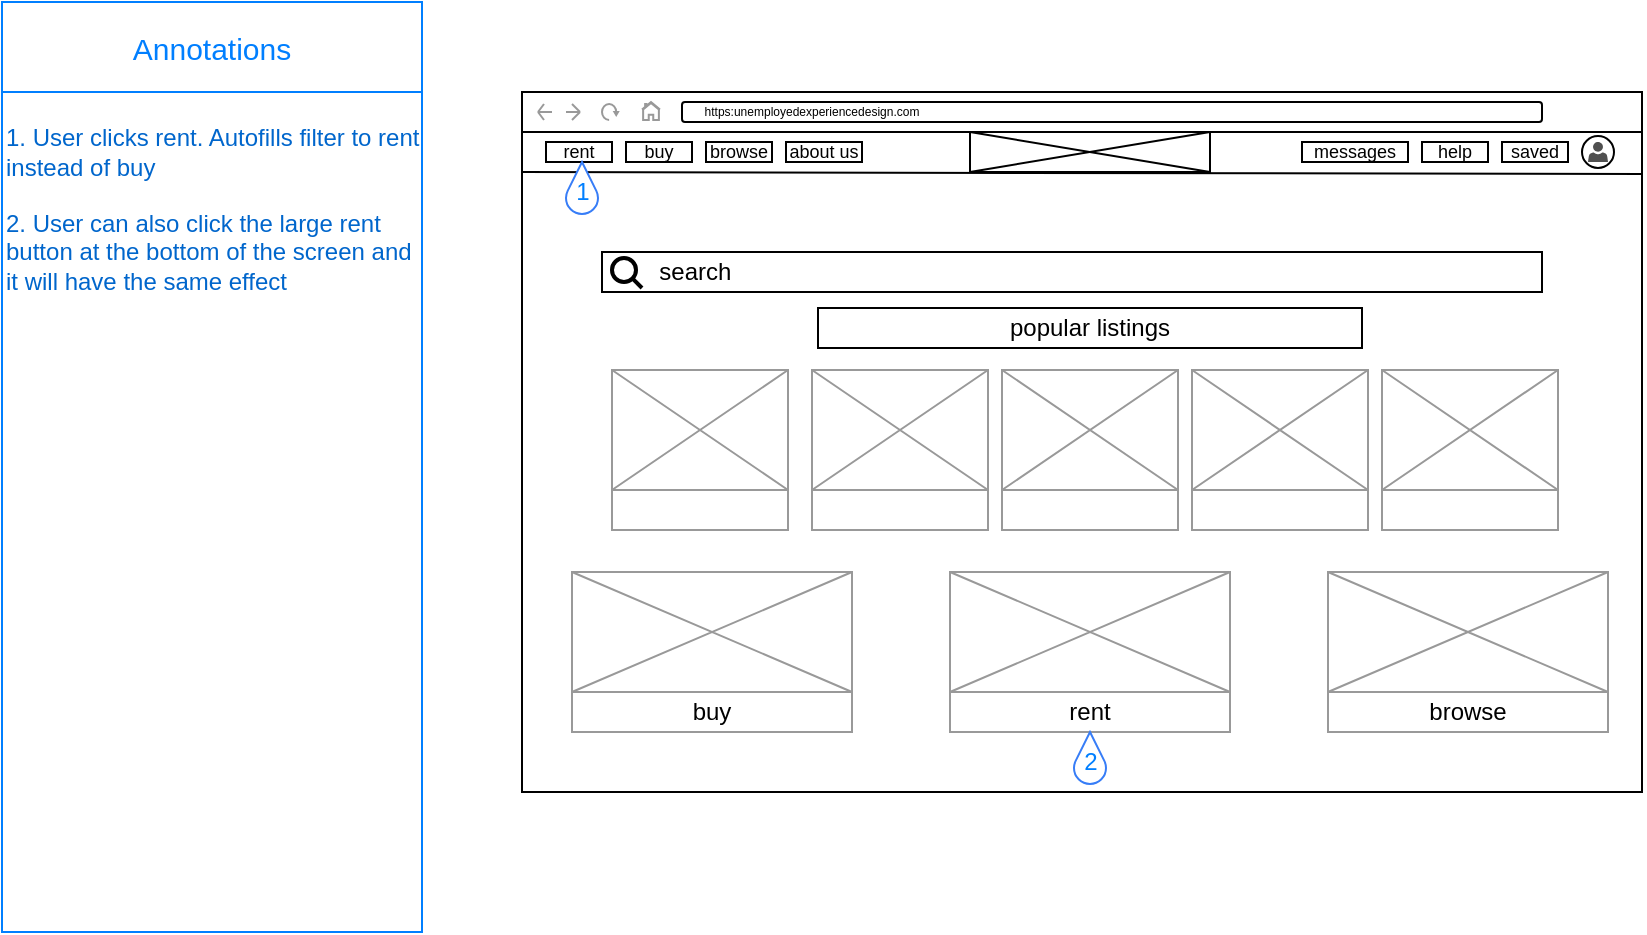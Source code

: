 <mxfile version="24.7.17" pages="4">
  <diagram name="Homepage" id="iDy1sD5-BAdwIuTEHQ4c">
    <mxGraphModel dx="1195" dy="703" grid="1" gridSize="10" guides="1" tooltips="1" connect="1" arrows="1" fold="1" page="1" pageScale="1" pageWidth="850" pageHeight="1100" math="0" shadow="0">
      <root>
        <mxCell id="0" />
        <mxCell id="1" parent="0" />
        <mxCell id="Da4rU9uTIppvMUah9u8--1" value="" style="rounded=0;whiteSpace=wrap;html=1;" vertex="1" parent="1">
          <mxGeometry x="280" y="310" width="560" height="350" as="geometry" />
        </mxCell>
        <mxCell id="Da4rU9uTIppvMUah9u8--2" value="" style="rounded=0;whiteSpace=wrap;html=1;" vertex="1" parent="1">
          <mxGeometry x="280" y="310" width="560" height="20" as="geometry" />
        </mxCell>
        <mxCell id="Da4rU9uTIppvMUah9u8--3" value="" style="rounded=1;whiteSpace=wrap;html=1;" vertex="1" parent="1">
          <mxGeometry x="360" y="315" width="430" height="10" as="geometry" />
        </mxCell>
        <mxCell id="Da4rU9uTIppvMUah9u8--4" value="&lt;font style=&quot;font-size: 6px;&quot;&gt;https:unemployedexperiencedesign.com&lt;/font&gt;" style="text;html=1;align=center;verticalAlign=middle;whiteSpace=wrap;rounded=0;" vertex="1" parent="1">
          <mxGeometry x="320" y="313" width="210" height="10" as="geometry" />
        </mxCell>
        <mxCell id="Da4rU9uTIppvMUah9u8--5" value="rent" style="rounded=0;whiteSpace=wrap;html=1;fontSize=9;" vertex="1" parent="1">
          <mxGeometry x="292" y="335" width="33" height="10" as="geometry" />
        </mxCell>
        <mxCell id="Da4rU9uTIppvMUah9u8--6" value="buy" style="rounded=0;whiteSpace=wrap;html=1;fontSize=9;" vertex="1" parent="1">
          <mxGeometry x="332" y="335" width="33" height="10" as="geometry" />
        </mxCell>
        <mxCell id="Da4rU9uTIppvMUah9u8--7" value="browse" style="rounded=0;whiteSpace=wrap;html=1;fontSize=9;" vertex="1" parent="1">
          <mxGeometry x="372" y="335" width="33" height="10" as="geometry" />
        </mxCell>
        <mxCell id="Da4rU9uTIppvMUah9u8--8" value="saved" style="rounded=0;whiteSpace=wrap;html=1;fontSize=9;" vertex="1" parent="1">
          <mxGeometry x="770" y="335" width="33" height="10" as="geometry" />
        </mxCell>
        <mxCell id="Da4rU9uTIppvMUah9u8--9" value="" style="ellipse;whiteSpace=wrap;html=1;aspect=fixed;" vertex="1" parent="1">
          <mxGeometry x="810" y="332" width="16" height="16" as="geometry" />
        </mxCell>
        <mxCell id="Da4rU9uTIppvMUah9u8--10" value="" style="endArrow=none;html=1;rounded=0;arcSize=0;" edge="1" parent="1">
          <mxGeometry width="50" height="50" relative="1" as="geometry">
            <mxPoint x="280" y="350" as="sourcePoint" />
            <mxPoint x="840" y="351" as="targetPoint" />
          </mxGeometry>
        </mxCell>
        <mxCell id="Da4rU9uTIppvMUah9u8--11" value="help" style="rounded=0;whiteSpace=wrap;html=1;fontSize=9;" vertex="1" parent="1">
          <mxGeometry x="730" y="335" width="33" height="10" as="geometry" />
        </mxCell>
        <mxCell id="Da4rU9uTIppvMUah9u8--12" value="&lt;span style=&quot;white-space: pre;&quot;&gt;&#x9;&lt;/span&gt;search" style="rounded=0;whiteSpace=wrap;html=1;align=left;" vertex="1" parent="1">
          <mxGeometry x="320" y="390" width="470" height="20" as="geometry" />
        </mxCell>
        <mxCell id="Da4rU9uTIppvMUah9u8--13" value="" style="rounded=0;whiteSpace=wrap;html=1;" vertex="1" parent="1">
          <mxGeometry x="504" y="330" width="120" height="20" as="geometry" />
        </mxCell>
        <mxCell id="Da4rU9uTIppvMUah9u8--14" value="" style="endArrow=none;html=1;rounded=0;exitX=0;exitY=1;exitDx=0;exitDy=0;entryX=1;entryY=0;entryDx=0;entryDy=0;" edge="1" parent="1" source="Da4rU9uTIppvMUah9u8--13" target="Da4rU9uTIppvMUah9u8--13">
          <mxGeometry width="50" height="50" relative="1" as="geometry">
            <mxPoint x="474" y="410" as="sourcePoint" />
            <mxPoint x="524" y="360" as="targetPoint" />
          </mxGeometry>
        </mxCell>
        <mxCell id="Da4rU9uTIppvMUah9u8--15" value="" style="endArrow=none;html=1;rounded=0;exitX=0;exitY=0;exitDx=0;exitDy=0;entryX=1;entryY=1;entryDx=0;entryDy=0;" edge="1" parent="1" source="Da4rU9uTIppvMUah9u8--13" target="Da4rU9uTIppvMUah9u8--13">
          <mxGeometry width="50" height="50" relative="1" as="geometry">
            <mxPoint x="514" y="360" as="sourcePoint" />
            <mxPoint x="634" y="340" as="targetPoint" />
          </mxGeometry>
        </mxCell>
        <mxCell id="Da4rU9uTIppvMUah9u8--16" value="&lt;font style=&quot;font-size: 9px;&quot;&gt;about us&lt;/font&gt;" style="rounded=0;whiteSpace=wrap;html=1;fontSize=9;" vertex="1" parent="1">
          <mxGeometry x="412" y="335" width="38" height="10" as="geometry" />
        </mxCell>
        <mxCell id="Da4rU9uTIppvMUah9u8--17" value="" style="html=1;verticalLabelPosition=bottom;align=center;labelBackgroundColor=#ffffff;verticalAlign=top;strokeWidth=2;strokeColor=#000000;shadow=0;dashed=0;shape=mxgraph.ios7.icons.looking_glass;" vertex="1" parent="1">
          <mxGeometry x="325" y="393" width="15" height="15" as="geometry" />
        </mxCell>
        <mxCell id="Da4rU9uTIppvMUah9u8--18" value="" style="shape=image;verticalLabelPosition=bottom;labelBackgroundColor=default;verticalAlign=top;aspect=fixed;imageAspect=0;image=https://icons.veryicon.com/png/o/leisure/crisp-app-icon-library-v3/filter-10.png;" vertex="1" parent="1">
          <mxGeometry x="770" y="392.5" width="15" height="15" as="geometry" />
        </mxCell>
        <mxCell id="Da4rU9uTIppvMUah9u8--19" value="" style="sketch=0;pointerEvents=1;shadow=0;dashed=0;html=1;strokeColor=none;labelPosition=center;verticalLabelPosition=bottom;verticalAlign=top;align=center;fillColor=#505050;shape=mxgraph.mscae.intune.account_portal" vertex="1" parent="1">
          <mxGeometry x="813" y="335" width="10" height="10" as="geometry" />
        </mxCell>
        <mxCell id="Da4rU9uTIppvMUah9u8--20" value="" style="verticalLabelPosition=bottom;shadow=0;dashed=0;align=center;html=1;verticalAlign=top;strokeWidth=1;shape=mxgraph.mockup.graphics.simpleIcon;strokeColor=#999999;" vertex="1" parent="1">
          <mxGeometry x="305" y="550" width="140" height="60" as="geometry" />
        </mxCell>
        <mxCell id="Da4rU9uTIppvMUah9u8--21" value="" style="verticalLabelPosition=bottom;shadow=0;dashed=0;align=center;html=1;verticalAlign=top;strokeWidth=1;shape=mxgraph.mockup.graphics.simpleIcon;strokeColor=#999999;" vertex="1" parent="1">
          <mxGeometry x="494" y="550" width="140" height="60" as="geometry" />
        </mxCell>
        <mxCell id="Da4rU9uTIppvMUah9u8--22" value="" style="verticalLabelPosition=bottom;shadow=0;dashed=0;align=center;html=1;verticalAlign=top;strokeWidth=1;shape=mxgraph.mockup.graphics.simpleIcon;strokeColor=#999999;fontColor=#f6f6f6;" vertex="1" parent="1">
          <mxGeometry x="683" y="550" width="140" height="60" as="geometry" />
        </mxCell>
        <mxCell id="Da4rU9uTIppvMUah9u8--23" value="browse" style="rounded=0;whiteSpace=wrap;html=1;strokeColor=#999999;" vertex="1" parent="1">
          <mxGeometry x="683" y="610" width="140" height="20" as="geometry" />
        </mxCell>
        <mxCell id="Da4rU9uTIppvMUah9u8--24" value="rent" style="rounded=0;whiteSpace=wrap;html=1;strokeColor=#999999;" vertex="1" parent="1">
          <mxGeometry x="494" y="610" width="140" height="20" as="geometry" />
        </mxCell>
        <mxCell id="Da4rU9uTIppvMUah9u8--25" value="buy" style="rounded=0;whiteSpace=wrap;html=1;strokeColor=#999999;" vertex="1" parent="1">
          <mxGeometry x="305" y="610" width="140" height="20" as="geometry" />
        </mxCell>
        <mxCell id="Da4rU9uTIppvMUah9u8--26" value="" style="verticalLabelPosition=bottom;shadow=0;dashed=0;align=center;html=1;verticalAlign=top;strokeWidth=1;shape=mxgraph.mockup.graphics.simpleIcon;strokeColor=#999999;" vertex="1" parent="1">
          <mxGeometry x="325" y="449" width="88" height="60" as="geometry" />
        </mxCell>
        <mxCell id="Da4rU9uTIppvMUah9u8--27" value="" style="verticalLabelPosition=bottom;shadow=0;dashed=0;align=center;html=1;verticalAlign=top;strokeWidth=1;shape=mxgraph.mockup.graphics.simpleIcon;strokeColor=#999999;" vertex="1" parent="1">
          <mxGeometry x="425" y="449" width="88" height="60" as="geometry" />
        </mxCell>
        <mxCell id="Da4rU9uTIppvMUah9u8--28" value="" style="verticalLabelPosition=bottom;shadow=0;dashed=0;align=center;html=1;verticalAlign=top;strokeWidth=1;shape=mxgraph.mockup.graphics.simpleIcon;strokeColor=#999999;" vertex="1" parent="1">
          <mxGeometry x="520" y="449" width="88" height="60" as="geometry" />
        </mxCell>
        <mxCell id="Da4rU9uTIppvMUah9u8--29" value="" style="verticalLabelPosition=bottom;shadow=0;dashed=0;align=center;html=1;verticalAlign=top;strokeWidth=1;shape=mxgraph.mockup.graphics.simpleIcon;strokeColor=#999999;" vertex="1" parent="1">
          <mxGeometry x="615" y="449" width="88" height="60" as="geometry" />
        </mxCell>
        <mxCell id="Da4rU9uTIppvMUah9u8--30" value="" style="verticalLabelPosition=bottom;shadow=0;dashed=0;align=center;html=1;verticalAlign=top;strokeWidth=1;shape=mxgraph.mockup.graphics.simpleIcon;strokeColor=#999999;" vertex="1" parent="1">
          <mxGeometry x="710" y="449" width="88" height="60" as="geometry" />
        </mxCell>
        <mxCell id="Da4rU9uTIppvMUah9u8--31" value="" style="rounded=0;whiteSpace=wrap;html=1;strokeColor=#999999;" vertex="1" parent="1">
          <mxGeometry x="325" y="509" width="88" height="20" as="geometry" />
        </mxCell>
        <mxCell id="Da4rU9uTIppvMUah9u8--32" value="" style="rounded=0;whiteSpace=wrap;html=1;strokeColor=#999999;" vertex="1" parent="1">
          <mxGeometry x="425" y="509" width="88" height="20" as="geometry" />
        </mxCell>
        <mxCell id="Da4rU9uTIppvMUah9u8--33" value="" style="rounded=0;whiteSpace=wrap;html=1;strokeColor=#999999;" vertex="1" parent="1">
          <mxGeometry x="520" y="509" width="88" height="20" as="geometry" />
        </mxCell>
        <mxCell id="Da4rU9uTIppvMUah9u8--34" value="" style="rounded=0;whiteSpace=wrap;html=1;strokeColor=#999999;" vertex="1" parent="1">
          <mxGeometry x="615" y="509" width="88" height="20" as="geometry" />
        </mxCell>
        <mxCell id="Da4rU9uTIppvMUah9u8--35" value="" style="rounded=0;whiteSpace=wrap;html=1;strokeColor=#999999;" vertex="1" parent="1">
          <mxGeometry x="710" y="509" width="88" height="20" as="geometry" />
        </mxCell>
        <mxCell id="Da4rU9uTIppvMUah9u8--36" value="popular listings" style="rounded=0;whiteSpace=wrap;html=1;" vertex="1" parent="1">
          <mxGeometry x="428" y="418" width="272" height="20" as="geometry" />
        </mxCell>
        <mxCell id="Da4rU9uTIppvMUah9u8--37" value="" style="rounded=0;whiteSpace=wrap;html=1;fontColor=#007FFF;strokeColor=#007FFF;" vertex="1" parent="1">
          <mxGeometry x="20" y="265" width="210" height="465" as="geometry" />
        </mxCell>
        <mxCell id="Da4rU9uTIppvMUah9u8--38" value="Annotations" style="rounded=0;whiteSpace=wrap;html=1;fontColor=#007FFF;strokeColor=#007FFF;fontSize=15;" vertex="1" parent="1">
          <mxGeometry x="20" y="265" width="210" height="45" as="geometry" />
        </mxCell>
        <mxCell id="tsKR4megN_nvngVDNNL--1" value="" style="verticalLabelPosition=bottom;verticalAlign=top;html=1;shape=mxgraph.basic.drop;strokeColor=#377df7;direction=east;fontColor=#007FFF;" vertex="1" parent="1">
          <mxGeometry x="302" y="345" width="16" height="26" as="geometry" />
        </mxCell>
        <mxCell id="tsKR4megN_nvngVDNNL--2" value="1" style="text;html=1;align=center;verticalAlign=middle;resizable=0;points=[];autosize=1;strokeColor=none;fillColor=none;fontColor=#007FFF;" vertex="1" parent="1">
          <mxGeometry x="295" y="345" width="30" height="30" as="geometry" />
        </mxCell>
        <mxCell id="p_-apcPcVA06pHtRSgmr-1" value="1. User clicks rent. Autofills filter to rent instead of buy" style="text;html=1;align=left;verticalAlign=middle;whiteSpace=wrap;rounded=0;fontColor=#0066CC;" vertex="1" parent="1">
          <mxGeometry x="20" y="310" width="210" height="60" as="geometry" />
        </mxCell>
        <mxCell id="p_-apcPcVA06pHtRSgmr-2" value="" style="verticalLabelPosition=bottom;verticalAlign=top;html=1;shape=mxgraph.basic.drop;strokeColor=#377df7;direction=east;fontColor=#007FFF;" vertex="1" parent="1">
          <mxGeometry x="556" y="630" width="16" height="26" as="geometry" />
        </mxCell>
        <mxCell id="p_-apcPcVA06pHtRSgmr-3" value="2" style="text;html=1;align=center;verticalAlign=middle;resizable=0;points=[];autosize=1;strokeColor=none;fillColor=none;fontColor=#007FFF;" vertex="1" parent="1">
          <mxGeometry x="549" y="630" width="30" height="30" as="geometry" />
        </mxCell>
        <mxCell id="p_-apcPcVA06pHtRSgmr-4" value="2. User can also click the large rent button at the bottom of the screen and it will have the same effect" style="text;html=1;align=left;verticalAlign=middle;whiteSpace=wrap;rounded=0;fontColor=#0066CC;" vertex="1" parent="1">
          <mxGeometry x="20" y="360" width="210" height="60" as="geometry" />
        </mxCell>
        <mxCell id="p_-apcPcVA06pHtRSgmr-14" value="" style="endArrow=none;html=1;rounded=0;fontColor=#B3B3B3;strokeColor=#999999;" edge="1" parent="1">
          <mxGeometry width="50" height="50" relative="1" as="geometry">
            <mxPoint x="288" y="320" as="sourcePoint" />
            <mxPoint x="291" y="316" as="targetPoint" />
          </mxGeometry>
        </mxCell>
        <mxCell id="p_-apcPcVA06pHtRSgmr-15" value="" style="endArrow=none;html=1;rounded=0;fontColor=#B3B3B3;strokeColor=#999999;" edge="1" parent="1">
          <mxGeometry width="50" height="50" relative="1" as="geometry">
            <mxPoint x="288" y="320" as="sourcePoint" />
            <mxPoint x="295" y="320" as="targetPoint" />
          </mxGeometry>
        </mxCell>
        <mxCell id="p_-apcPcVA06pHtRSgmr-16" value="" style="endArrow=none;html=1;rounded=0;fontColor=#B3B3B3;strokeColor=#999999;strokeWidth=1;" edge="1" parent="1">
          <mxGeometry width="50" height="50" relative="1" as="geometry">
            <mxPoint x="288" y="320" as="sourcePoint" />
            <mxPoint x="291" y="324" as="targetPoint" />
          </mxGeometry>
        </mxCell>
        <mxCell id="p_-apcPcVA06pHtRSgmr-17" value="" style="endArrow=none;html=1;rounded=0;fontColor=#B3B3B3;strokeColor=#999999;" edge="1" parent="1">
          <mxGeometry width="50" height="50" relative="1" as="geometry">
            <mxPoint x="309" y="320" as="sourcePoint" />
            <mxPoint x="305" y="316" as="targetPoint" />
          </mxGeometry>
        </mxCell>
        <mxCell id="p_-apcPcVA06pHtRSgmr-18" value="" style="endArrow=none;html=1;rounded=0;fontColor=#B3B3B3;strokeColor=#999999;" edge="1" parent="1">
          <mxGeometry width="50" height="50" relative="1" as="geometry">
            <mxPoint x="309" y="320" as="sourcePoint" />
            <mxPoint x="302" y="320" as="targetPoint" />
          </mxGeometry>
        </mxCell>
        <mxCell id="p_-apcPcVA06pHtRSgmr-19" value="" style="endArrow=none;html=1;rounded=0;fontColor=#B3B3B3;strokeColor=#999999;strokeWidth=1;" edge="1" parent="1">
          <mxGeometry width="50" height="50" relative="1" as="geometry">
            <mxPoint x="309" y="320" as="sourcePoint" />
            <mxPoint x="305" y="324" as="targetPoint" />
          </mxGeometry>
        </mxCell>
        <mxCell id="p_-apcPcVA06pHtRSgmr-20" value="" style="html=1;verticalLabelPosition=bottom;align=center;labelBackgroundColor=#ffffff;verticalAlign=top;strokeWidth=1;strokeColor=#999999;shadow=0;dashed=0;shape=mxgraph.ios7.icons.reload;direction=south;" vertex="1" parent="1">
          <mxGeometry x="320" y="316" width="8" height="8" as="geometry" />
        </mxCell>
        <mxCell id="p_-apcPcVA06pHtRSgmr-21" value="" style="html=1;verticalLabelPosition=bottom;align=center;labelBackgroundColor=#ffffff;verticalAlign=top;strokeWidth=1;strokeColor=#999999;shadow=0;dashed=0;shape=mxgraph.ios7.icons.home;" vertex="1" parent="1">
          <mxGeometry x="340" y="315" width="9" height="9" as="geometry" />
        </mxCell>
        <mxCell id="KiCjVY4eJHljb8GqlWzB-1" value="messages" style="rounded=0;whiteSpace=wrap;html=1;fontSize=9;" vertex="1" parent="1">
          <mxGeometry x="670" y="335" width="53" height="10" as="geometry" />
        </mxCell>
      </root>
    </mxGraphModel>
  </diagram>
  <diagram id="a_vSRE_fqBxy0IxM0plT" name="Listings">
    <mxGraphModel dx="1195" dy="703" grid="1" gridSize="10" guides="1" tooltips="1" connect="1" arrows="1" fold="1" page="1" pageScale="1" pageWidth="850" pageHeight="1100" math="0" shadow="0">
      <root>
        <mxCell id="0" />
        <mxCell id="1" parent="0" />
        <mxCell id="28wzgkKRIZObeN1bCAAt-1" value="" style="rounded=0;whiteSpace=wrap;html=1;fontColor=#007FFF;strokeColor=#007FFF;" vertex="1" parent="1">
          <mxGeometry x="20" y="265" width="210" height="465" as="geometry" />
        </mxCell>
        <mxCell id="28wzgkKRIZObeN1bCAAt-2" value="Annotations" style="rounded=0;whiteSpace=wrap;html=1;fontColor=#007FFF;strokeColor=#007FFF;fontSize=15;" vertex="1" parent="1">
          <mxGeometry x="20" y="265" width="210" height="45" as="geometry" />
        </mxCell>
        <mxCell id="-nKe98HKUG9GQoOS23Os-1" value="" style="rounded=0;whiteSpace=wrap;html=1;" vertex="1" parent="1">
          <mxGeometry x="260" y="310" width="560" height="350" as="geometry" />
        </mxCell>
        <mxCell id="-nKe98HKUG9GQoOS23Os-2" value="" style="rounded=0;whiteSpace=wrap;html=1;" vertex="1" parent="1">
          <mxGeometry x="260" y="310" width="560" height="20" as="geometry" />
        </mxCell>
        <mxCell id="-nKe98HKUG9GQoOS23Os-3" value="" style="rounded=1;whiteSpace=wrap;html=1;" vertex="1" parent="1">
          <mxGeometry x="340" y="315" width="430" height="10" as="geometry" />
        </mxCell>
        <mxCell id="-nKe98HKUG9GQoOS23Os-4" value="&lt;font style=&quot;font-size: 6px;&quot;&gt;https:unemployedexperiencedesign.com&lt;/font&gt;" style="text;html=1;align=center;verticalAlign=middle;whiteSpace=wrap;rounded=0;" vertex="1" parent="1">
          <mxGeometry x="300" y="313" width="210" height="10" as="geometry" />
        </mxCell>
        <mxCell id="-nKe98HKUG9GQoOS23Os-5" value="rent" style="rounded=0;whiteSpace=wrap;html=1;fontSize=9;" vertex="1" parent="1">
          <mxGeometry x="272" y="335" width="33" height="10" as="geometry" />
        </mxCell>
        <mxCell id="-nKe98HKUG9GQoOS23Os-6" value="buy" style="rounded=0;whiteSpace=wrap;html=1;fontSize=9;" vertex="1" parent="1">
          <mxGeometry x="312" y="335" width="33" height="10" as="geometry" />
        </mxCell>
        <mxCell id="-nKe98HKUG9GQoOS23Os-7" value="browse" style="rounded=0;whiteSpace=wrap;html=1;fontSize=9;" vertex="1" parent="1">
          <mxGeometry x="352" y="335" width="33" height="10" as="geometry" />
        </mxCell>
        <mxCell id="-nKe98HKUG9GQoOS23Os-8" value="saved" style="rounded=0;whiteSpace=wrap;html=1;fontSize=9;" vertex="1" parent="1">
          <mxGeometry x="750" y="335" width="33" height="10" as="geometry" />
        </mxCell>
        <mxCell id="-nKe98HKUG9GQoOS23Os-9" value="" style="ellipse;whiteSpace=wrap;html=1;aspect=fixed;" vertex="1" parent="1">
          <mxGeometry x="790" y="332" width="16" height="16" as="geometry" />
        </mxCell>
        <mxCell id="-nKe98HKUG9GQoOS23Os-10" value="" style="endArrow=none;html=1;rounded=0;exitX=0.003;exitY=0.162;exitDx=0;exitDy=0;exitPerimeter=0;arcSize=0;" edge="1" parent="1">
          <mxGeometry width="50" height="50" relative="1" as="geometry">
            <mxPoint x="260.0" y="350.0" as="sourcePoint" />
            <mxPoint x="820" y="351" as="targetPoint" />
          </mxGeometry>
        </mxCell>
        <mxCell id="-nKe98HKUG9GQoOS23Os-11" value="help" style="rounded=0;whiteSpace=wrap;html=1;fontSize=9;" vertex="1" parent="1">
          <mxGeometry x="710" y="335" width="33" height="10" as="geometry" />
        </mxCell>
        <mxCell id="-nKe98HKUG9GQoOS23Os-12" value="" style="rounded=0;whiteSpace=wrap;html=1;" vertex="1" parent="1">
          <mxGeometry x="490" y="330" width="120" height="20" as="geometry" />
        </mxCell>
        <mxCell id="-nKe98HKUG9GQoOS23Os-13" value="" style="endArrow=none;html=1;rounded=0;exitX=0;exitY=1;exitDx=0;exitDy=0;entryX=1;entryY=0;entryDx=0;entryDy=0;" edge="1" parent="1" source="-nKe98HKUG9GQoOS23Os-12" target="-nKe98HKUG9GQoOS23Os-12">
          <mxGeometry width="50" height="50" relative="1" as="geometry">
            <mxPoint x="460" y="410" as="sourcePoint" />
            <mxPoint x="510" y="360" as="targetPoint" />
          </mxGeometry>
        </mxCell>
        <mxCell id="-nKe98HKUG9GQoOS23Os-14" value="" style="endArrow=none;html=1;rounded=0;exitX=0;exitY=0;exitDx=0;exitDy=0;entryX=1;entryY=1;entryDx=0;entryDy=0;" edge="1" parent="1" source="-nKe98HKUG9GQoOS23Os-12" target="-nKe98HKUG9GQoOS23Os-12">
          <mxGeometry width="50" height="50" relative="1" as="geometry">
            <mxPoint x="500" y="360" as="sourcePoint" />
            <mxPoint x="620" y="340" as="targetPoint" />
          </mxGeometry>
        </mxCell>
        <mxCell id="-nKe98HKUG9GQoOS23Os-15" value="&lt;font style=&quot;font-size: 9px;&quot;&gt;about us&lt;/font&gt;" style="rounded=0;whiteSpace=wrap;html=1;fontSize=9;" vertex="1" parent="1">
          <mxGeometry x="392" y="335" width="38" height="10" as="geometry" />
        </mxCell>
        <mxCell id="-nKe98HKUG9GQoOS23Os-16" value="" style="sketch=0;pointerEvents=1;shadow=0;dashed=0;html=1;strokeColor=none;labelPosition=center;verticalLabelPosition=bottom;verticalAlign=top;align=center;fillColor=#505050;shape=mxgraph.mscae.intune.account_portal" vertex="1" parent="1">
          <mxGeometry x="793" y="335" width="10" height="10" as="geometry" />
        </mxCell>
        <mxCell id="-nKe98HKUG9GQoOS23Os-17" value="&lt;span style=&quot;white-space: pre;&quot;&gt;&#x9;&lt;/span&gt;search" style="rounded=0;whiteSpace=wrap;html=1;align=left;" vertex="1" parent="1">
          <mxGeometry x="270" y="359" width="240" height="20" as="geometry" />
        </mxCell>
        <mxCell id="-nKe98HKUG9GQoOS23Os-18" value="" style="html=1;verticalLabelPosition=bottom;align=center;labelBackgroundColor=#ffffff;verticalAlign=top;strokeWidth=2;strokeColor=#000000;shadow=0;dashed=0;shape=mxgraph.ios7.icons.looking_glass;" vertex="1" parent="1">
          <mxGeometry x="275" y="361.5" width="15" height="15" as="geometry" />
        </mxCell>
        <mxCell id="-nKe98HKUG9GQoOS23Os-19" value="" style="shape=image;verticalLabelPosition=bottom;labelBackgroundColor=default;verticalAlign=top;aspect=fixed;imageAspect=0;image=https://img.freepik.com/premium-vector/philadelphia-pennsylvania-usa-map-retro-style-vector-illustration-outline-map_119523-2483.jpg;clipPath=inset(4.91% 13% 4.91% 25.67%);labelBorderColor=default;textShadow=0;" vertex="1" parent="1">
          <mxGeometry x="260" y="390" width="318.46" height="270" as="geometry" />
        </mxCell>
        <mxCell id="-nKe98HKUG9GQoOS23Os-20" value="location" style="rounded=0;whiteSpace=wrap;html=1;fontSize=9;" vertex="1" parent="1">
          <mxGeometry x="520" y="359" width="50" height="20" as="geometry" />
        </mxCell>
        <mxCell id="-nKe98HKUG9GQoOS23Os-21" value="price" style="rounded=0;whiteSpace=wrap;html=1;fontSize=9;" vertex="1" parent="1">
          <mxGeometry x="580" y="359" width="50" height="20" as="geometry" />
        </mxCell>
        <mxCell id="-nKe98HKUG9GQoOS23Os-22" value="buy/rent" style="rounded=0;whiteSpace=wrap;html=1;fontSize=9;" vertex="1" parent="1">
          <mxGeometry x="640" y="359" width="50" height="20" as="geometry" />
        </mxCell>
        <mxCell id="-nKe98HKUG9GQoOS23Os-23" value="bed &amp;amp; bath" style="rounded=0;whiteSpace=wrap;html=1;fontSize=9;" vertex="1" parent="1">
          <mxGeometry x="700" y="359" width="50" height="20" as="geometry" />
        </mxCell>
        <mxCell id="-nKe98HKUG9GQoOS23Os-24" value="other" style="rounded=0;whiteSpace=wrap;html=1;fontSize=9;" vertex="1" parent="1">
          <mxGeometry x="760" y="359" width="50" height="20" as="geometry" />
        </mxCell>
        <mxCell id="-nKe98HKUG9GQoOS23Os-25" value="" style="verticalLabelPosition=bottom;shadow=0;dashed=0;align=center;html=1;verticalAlign=top;strokeWidth=1;shape=mxgraph.mockup.graphics.simpleIcon;strokeColor=#999999;" vertex="1" parent="1">
          <mxGeometry x="586" y="390" width="108" height="70" as="geometry" />
        </mxCell>
        <mxCell id="-nKe98HKUG9GQoOS23Os-26" value="" style="rounded=0;whiteSpace=wrap;html=1;fontColor=#000000;strokeColor=#999999;" vertex="1" parent="1">
          <mxGeometry x="586" y="440" width="108" height="20" as="geometry" />
        </mxCell>
        <mxCell id="-nKe98HKUG9GQoOS23Os-27" value="" style="verticalLabelPosition=bottom;shadow=0;dashed=0;align=center;html=1;verticalAlign=top;strokeWidth=1;shape=mxgraph.mockup.graphics.simpleIcon;strokeColor=#999999;" vertex="1" parent="1">
          <mxGeometry x="702" y="390" width="108" height="70" as="geometry" />
        </mxCell>
        <mxCell id="-nKe98HKUG9GQoOS23Os-28" value="" style="rounded=0;whiteSpace=wrap;html=1;fontColor=#000000;strokeColor=#999999;" vertex="1" parent="1">
          <mxGeometry x="702" y="440" width="108" height="20" as="geometry" />
        </mxCell>
        <mxCell id="-nKe98HKUG9GQoOS23Os-29" value="" style="verticalLabelPosition=bottom;shadow=0;dashed=0;align=center;html=1;verticalAlign=top;strokeWidth=1;shape=mxgraph.mockup.graphics.simpleIcon;strokeColor=#999999;" vertex="1" parent="1">
          <mxGeometry x="586" y="470" width="108" height="70" as="geometry" />
        </mxCell>
        <mxCell id="-nKe98HKUG9GQoOS23Os-30" value="" style="rounded=0;whiteSpace=wrap;html=1;fontColor=#000000;strokeColor=#999999;" vertex="1" parent="1">
          <mxGeometry x="586" y="520" width="108" height="20" as="geometry" />
        </mxCell>
        <mxCell id="-nKe98HKUG9GQoOS23Os-31" value="" style="verticalLabelPosition=bottom;shadow=0;dashed=0;align=center;html=1;verticalAlign=top;strokeWidth=1;shape=mxgraph.mockup.graphics.simpleIcon;strokeColor=#999999;" vertex="1" parent="1">
          <mxGeometry x="702" y="470" width="108" height="70" as="geometry" />
        </mxCell>
        <mxCell id="-nKe98HKUG9GQoOS23Os-32" value="" style="rounded=0;whiteSpace=wrap;html=1;fontColor=#000000;strokeColor=#999999;" vertex="1" parent="1">
          <mxGeometry x="702" y="520" width="108" height="20" as="geometry" />
        </mxCell>
        <mxCell id="-nKe98HKUG9GQoOS23Os-33" value="" style="verticalLabelPosition=bottom;shadow=0;dashed=0;align=center;html=1;verticalAlign=top;strokeWidth=1;shape=mxgraph.mockup.graphics.simpleIcon;strokeColor=#999999;" vertex="1" parent="1">
          <mxGeometry x="586" y="550" width="108" height="70" as="geometry" />
        </mxCell>
        <mxCell id="-nKe98HKUG9GQoOS23Os-34" value="" style="rounded=0;whiteSpace=wrap;html=1;fontColor=#000000;strokeColor=#999999;" vertex="1" parent="1">
          <mxGeometry x="586" y="600" width="108" height="20" as="geometry" />
        </mxCell>
        <mxCell id="-nKe98HKUG9GQoOS23Os-35" value="" style="verticalLabelPosition=bottom;shadow=0;dashed=0;align=center;html=1;verticalAlign=top;strokeWidth=1;shape=mxgraph.mockup.graphics.simpleIcon;strokeColor=#999999;" vertex="1" parent="1">
          <mxGeometry x="702" y="550" width="108" height="70" as="geometry" />
        </mxCell>
        <mxCell id="-nKe98HKUG9GQoOS23Os-36" value="" style="rounded=0;whiteSpace=wrap;html=1;fontColor=#000000;strokeColor=#999999;" vertex="1" parent="1">
          <mxGeometry x="702" y="600" width="108" height="20" as="geometry" />
        </mxCell>
        <mxCell id="-nKe98HKUG9GQoOS23Os-37" value="" style="rounded=0;whiteSpace=wrap;html=1;fontColor=#000000;strokeColor=#999999;" vertex="1" parent="1">
          <mxGeometry x="586" y="690" width="108" height="20" as="geometry" />
        </mxCell>
        <mxCell id="-nKe98HKUG9GQoOS23Os-38" value="" style="verticalLabelPosition=bottom;shadow=0;dashed=0;align=center;html=1;verticalAlign=top;strokeWidth=1;shape=mxgraph.mockup.graphics.simpleIcon;strokeColor=#999999;" vertex="1" parent="1">
          <mxGeometry x="586" y="640" width="108" height="70" as="geometry" />
        </mxCell>
        <mxCell id="-nKe98HKUG9GQoOS23Os-39" value="" style="verticalLabelPosition=bottom;shadow=0;dashed=0;align=center;html=1;verticalAlign=top;strokeWidth=1;shape=mxgraph.mockup.graphics.simpleIcon;strokeColor=#999999;" vertex="1" parent="1">
          <mxGeometry x="702" y="640" width="108" height="70" as="geometry" />
        </mxCell>
        <mxCell id="-nKe98HKUG9GQoOS23Os-40" value="" style="rounded=0;whiteSpace=wrap;html=1;strokeColor=none;fillColor=default;" vertex="1" parent="1">
          <mxGeometry x="260" y="660" width="560" height="61" as="geometry" />
        </mxCell>
        <mxCell id="-nKe98HKUG9GQoOS23Os-41" value="" style="line;strokeWidth=2;direction=south;html=1;" vertex="1" parent="1">
          <mxGeometry x="255" y="310" width="10" height="350" as="geometry" />
        </mxCell>
        <mxCell id="-nKe98HKUG9GQoOS23Os-42" value="" style="line;strokeWidth=2;direction=south;html=1;" vertex="1" parent="1">
          <mxGeometry x="814" y="310" width="10" height="350" as="geometry" />
        </mxCell>
        <mxCell id="-nKe98HKUG9GQoOS23Os-43" value="" style="line;strokeWidth=2;html=1;" vertex="1" parent="1">
          <mxGeometry x="260" y="654" width="560" height="10" as="geometry" />
        </mxCell>
        <mxCell id="-nKe98HKUG9GQoOS23Os-44" value="" style="line;strokeWidth=2;html=1;" vertex="1" parent="1">
          <mxGeometry x="260" y="305" width="560" height="10" as="geometry" />
        </mxCell>
        <mxCell id="hWrHDZZLxJYOmOzfv-9d-1" value="" style="endArrow=none;html=1;rounded=0;fontColor=#B3B3B3;strokeColor=#999999;" edge="1" parent="1">
          <mxGeometry width="50" height="50" relative="1" as="geometry">
            <mxPoint x="265" y="320.5" as="sourcePoint" />
            <mxPoint x="268" y="316.5" as="targetPoint" />
          </mxGeometry>
        </mxCell>
        <mxCell id="hWrHDZZLxJYOmOzfv-9d-2" value="" style="endArrow=none;html=1;rounded=0;fontColor=#B3B3B3;strokeColor=#999999;" edge="1" parent="1">
          <mxGeometry width="50" height="50" relative="1" as="geometry">
            <mxPoint x="265" y="320.5" as="sourcePoint" />
            <mxPoint x="272" y="320.5" as="targetPoint" />
          </mxGeometry>
        </mxCell>
        <mxCell id="hWrHDZZLxJYOmOzfv-9d-3" value="" style="endArrow=none;html=1;rounded=0;fontColor=#B3B3B3;strokeColor=#999999;strokeWidth=1;" edge="1" parent="1">
          <mxGeometry width="50" height="50" relative="1" as="geometry">
            <mxPoint x="265" y="320.5" as="sourcePoint" />
            <mxPoint x="268" y="324.5" as="targetPoint" />
          </mxGeometry>
        </mxCell>
        <mxCell id="hWrHDZZLxJYOmOzfv-9d-4" value="" style="endArrow=none;html=1;rounded=0;fontColor=#B3B3B3;strokeColor=#999999;" edge="1" parent="1">
          <mxGeometry width="50" height="50" relative="1" as="geometry">
            <mxPoint x="286" y="320.5" as="sourcePoint" />
            <mxPoint x="282" y="316.5" as="targetPoint" />
          </mxGeometry>
        </mxCell>
        <mxCell id="hWrHDZZLxJYOmOzfv-9d-5" value="" style="endArrow=none;html=1;rounded=0;fontColor=#B3B3B3;strokeColor=#999999;" edge="1" parent="1">
          <mxGeometry width="50" height="50" relative="1" as="geometry">
            <mxPoint x="286" y="320.5" as="sourcePoint" />
            <mxPoint x="279" y="320.5" as="targetPoint" />
          </mxGeometry>
        </mxCell>
        <mxCell id="hWrHDZZLxJYOmOzfv-9d-6" value="" style="endArrow=none;html=1;rounded=0;fontColor=#B3B3B3;strokeColor=#999999;strokeWidth=1;" edge="1" parent="1">
          <mxGeometry width="50" height="50" relative="1" as="geometry">
            <mxPoint x="286" y="320.5" as="sourcePoint" />
            <mxPoint x="282" y="324.5" as="targetPoint" />
          </mxGeometry>
        </mxCell>
        <mxCell id="hWrHDZZLxJYOmOzfv-9d-7" value="" style="html=1;verticalLabelPosition=bottom;align=center;labelBackgroundColor=#ffffff;verticalAlign=top;strokeWidth=1;strokeColor=#999999;shadow=0;dashed=0;shape=mxgraph.ios7.icons.reload;direction=south;" vertex="1" parent="1">
          <mxGeometry x="297" y="316.5" width="8" height="8" as="geometry" />
        </mxCell>
        <mxCell id="hWrHDZZLxJYOmOzfv-9d-8" value="" style="html=1;verticalLabelPosition=bottom;align=center;labelBackgroundColor=#ffffff;verticalAlign=top;strokeWidth=1;strokeColor=#999999;shadow=0;dashed=0;shape=mxgraph.ios7.icons.home;" vertex="1" parent="1">
          <mxGeometry x="317" y="315.5" width="9" height="9" as="geometry" />
        </mxCell>
        <mxCell id="vzfaMuveK176Gt93CCUJ-1" value="1. This tab should display rent since the user clicked on the rent button on the homepage" style="text;html=1;align=left;verticalAlign=middle;whiteSpace=wrap;rounded=0;fontColor=#0066CC;" vertex="1" parent="1">
          <mxGeometry x="20" y="310" width="210" height="60" as="geometry" />
        </mxCell>
        <mxCell id="vzfaMuveK176Gt93CCUJ-2" value="2. This is a rental listing that the user can choose from" style="text;html=1;align=left;verticalAlign=middle;whiteSpace=wrap;rounded=0;fontColor=#0066CC;" vertex="1" parent="1">
          <mxGeometry x="20" y="370" width="210" height="60" as="geometry" />
        </mxCell>
        <mxCell id="vzfaMuveK176Gt93CCUJ-3" value="" style="verticalLabelPosition=bottom;verticalAlign=top;html=1;shape=mxgraph.basic.drop;strokeColor=#377df7;direction=east;fontColor=#007FFF;" vertex="1" parent="1">
          <mxGeometry x="627" y="460" width="16" height="26" as="geometry" />
        </mxCell>
        <mxCell id="vzfaMuveK176Gt93CCUJ-4" value="2" style="text;html=1;align=center;verticalAlign=middle;resizable=0;points=[];autosize=1;strokeColor=none;fillColor=none;fontColor=#007FFF;" vertex="1" parent="1">
          <mxGeometry x="620" y="460" width="30" height="30" as="geometry" />
        </mxCell>
        <mxCell id="vzfaMuveK176Gt93CCUJ-5" value="" style="verticalLabelPosition=bottom;verticalAlign=top;html=1;shape=mxgraph.basic.drop;strokeColor=#377df7;direction=east;fontColor=#007FFF;" vertex="1" parent="1">
          <mxGeometry x="620" y="620" width="16" height="26" as="geometry" />
        </mxCell>
        <mxCell id="vzfaMuveK176Gt93CCUJ-6" value="3" style="text;html=1;align=center;verticalAlign=middle;resizable=0;points=[];autosize=1;strokeColor=none;fillColor=none;fontColor=#007FFF;" vertex="1" parent="1">
          <mxGeometry x="613" y="620" width="30" height="30" as="geometry" />
        </mxCell>
        <mxCell id="vzfaMuveK176Gt93CCUJ-7" value="3. Clicking on a listing takes the user to a separate page solely about that listing" style="text;html=1;align=left;verticalAlign=middle;whiteSpace=wrap;rounded=0;fontColor=#0066CC;" vertex="1" parent="1">
          <mxGeometry x="20" y="430" width="210" height="60" as="geometry" />
        </mxCell>
        <mxCell id="vzfaMuveK176Gt93CCUJ-8" value="" style="verticalLabelPosition=bottom;verticalAlign=top;html=1;shape=mxgraph.basic.drop;strokeColor=#377df7;direction=east;fontColor=#007FFF;" vertex="1" parent="1">
          <mxGeometry x="780" y="376.5" width="16" height="26" as="geometry" />
        </mxCell>
        <mxCell id="vzfaMuveK176Gt93CCUJ-9" value="4" style="text;html=1;align=center;verticalAlign=middle;resizable=0;points=[];autosize=1;strokeColor=none;fillColor=none;fontColor=#007FFF;" vertex="1" parent="1">
          <mxGeometry x="773" y="376.5" width="30" height="30" as="geometry" />
        </mxCell>
        <mxCell id="vzfaMuveK176Gt93CCUJ-10" value="4. The user can further refine the results by entering other criteria into the filters" style="text;html=1;align=left;verticalAlign=middle;whiteSpace=wrap;rounded=0;fontColor=#0066CC;" vertex="1" parent="1">
          <mxGeometry x="20" y="490" width="210" height="60" as="geometry" />
        </mxCell>
        <mxCell id="dMrNdV_jKrS0mpZ_SGEA-1" value="messages" style="rounded=0;whiteSpace=wrap;html=1;fontSize=9;" vertex="1" parent="1">
          <mxGeometry x="650" y="335" width="53" height="10" as="geometry" />
        </mxCell>
        <mxCell id="7Tgj7m8BGKXGbWkoXuub-3" value="" style="verticalLabelPosition=bottom;verticalAlign=top;html=1;shape=mxgraph.basic.drop;strokeColor=#377df7;direction=west;fontColor=#007FFF;" vertex="1" parent="1">
          <mxGeometry x="637" y="332" width="16" height="26" as="geometry" />
        </mxCell>
        <mxCell id="7Tgj7m8BGKXGbWkoXuub-4" value="1" style="text;html=1;align=center;verticalAlign=middle;resizable=0;points=[];autosize=1;strokeColor=none;fillColor=none;fontColor=#007FFF;" vertex="1" parent="1">
          <mxGeometry x="630" y="329" width="30" height="30" as="geometry" />
        </mxCell>
      </root>
    </mxGraphModel>
  </diagram>
  <diagram id="6jYhgyEf6lztRXTWcx_8" name="Individual Listing">
    <mxGraphModel dx="1195" dy="703" grid="1" gridSize="10" guides="1" tooltips="1" connect="1" arrows="1" fold="1" page="1" pageScale="1" pageWidth="850" pageHeight="1100" math="0" shadow="0">
      <root>
        <mxCell id="0" />
        <mxCell id="1" parent="0" />
        <mxCell id="zMwLx7f_SdfdKlqF40mD-1" value="" style="rounded=0;whiteSpace=wrap;html=1;fontColor=#007FFF;strokeColor=#007FFF;" vertex="1" parent="1">
          <mxGeometry x="20" y="265" width="210" height="695" as="geometry" />
        </mxCell>
        <mxCell id="zMwLx7f_SdfdKlqF40mD-2" value="Annotations" style="rounded=0;whiteSpace=wrap;html=1;fontColor=#007FFF;strokeColor=#007FFF;fontSize=15;" vertex="1" parent="1">
          <mxGeometry x="20" y="265" width="210" height="45" as="geometry" />
        </mxCell>
        <mxCell id="ltXApqwGF8x-7NpE5l84-1" value="" style="rounded=0;whiteSpace=wrap;html=1;" vertex="1" parent="1">
          <mxGeometry x="260" y="310" width="560" height="350" as="geometry" />
        </mxCell>
        <mxCell id="ltXApqwGF8x-7NpE5l84-2" value="" style="rounded=0;whiteSpace=wrap;html=1;" vertex="1" parent="1">
          <mxGeometry x="260" y="310" width="560" height="20" as="geometry" />
        </mxCell>
        <mxCell id="ltXApqwGF8x-7NpE5l84-3" value="" style="rounded=1;whiteSpace=wrap;html=1;" vertex="1" parent="1">
          <mxGeometry x="340" y="315" width="430" height="10" as="geometry" />
        </mxCell>
        <mxCell id="ltXApqwGF8x-7NpE5l84-4" value="&lt;font style=&quot;font-size: 6px;&quot;&gt;https:unemployedexperiencedesign.com&lt;/font&gt;" style="text;html=1;align=center;verticalAlign=middle;whiteSpace=wrap;rounded=0;" vertex="1" parent="1">
          <mxGeometry x="300" y="313" width="210" height="10" as="geometry" />
        </mxCell>
        <mxCell id="ltXApqwGF8x-7NpE5l84-5" value="rent" style="rounded=0;whiteSpace=wrap;html=1;fontSize=9;" vertex="1" parent="1">
          <mxGeometry x="272" y="335" width="33" height="10" as="geometry" />
        </mxCell>
        <mxCell id="ltXApqwGF8x-7NpE5l84-6" value="buy" style="rounded=0;whiteSpace=wrap;html=1;fontSize=9;" vertex="1" parent="1">
          <mxGeometry x="312" y="335" width="33" height="10" as="geometry" />
        </mxCell>
        <mxCell id="ltXApqwGF8x-7NpE5l84-7" value="browse" style="rounded=0;whiteSpace=wrap;html=1;fontSize=9;" vertex="1" parent="1">
          <mxGeometry x="352" y="335" width="33" height="10" as="geometry" />
        </mxCell>
        <mxCell id="ltXApqwGF8x-7NpE5l84-8" value="saved" style="rounded=0;whiteSpace=wrap;html=1;fontSize=9;" vertex="1" parent="1">
          <mxGeometry x="750" y="335" width="33" height="10" as="geometry" />
        </mxCell>
        <mxCell id="ltXApqwGF8x-7NpE5l84-9" value="" style="ellipse;whiteSpace=wrap;html=1;aspect=fixed;" vertex="1" parent="1">
          <mxGeometry x="790" y="332" width="16" height="16" as="geometry" />
        </mxCell>
        <mxCell id="ltXApqwGF8x-7NpE5l84-10" value="" style="endArrow=none;html=1;rounded=0;exitX=0.003;exitY=0.162;exitDx=0;exitDy=0;exitPerimeter=0;arcSize=0;" edge="1" parent="1">
          <mxGeometry width="50" height="50" relative="1" as="geometry">
            <mxPoint x="260.0" y="350.0" as="sourcePoint" />
            <mxPoint x="820" y="351" as="targetPoint" />
          </mxGeometry>
        </mxCell>
        <mxCell id="ltXApqwGF8x-7NpE5l84-11" value="help" style="rounded=0;whiteSpace=wrap;html=1;fontSize=9;" vertex="1" parent="1">
          <mxGeometry x="710" y="335" width="33" height="10" as="geometry" />
        </mxCell>
        <mxCell id="ltXApqwGF8x-7NpE5l84-12" value="" style="rounded=0;whiteSpace=wrap;html=1;" vertex="1" parent="1">
          <mxGeometry x="490" y="330" width="120" height="20" as="geometry" />
        </mxCell>
        <mxCell id="ltXApqwGF8x-7NpE5l84-13" value="" style="endArrow=none;html=1;rounded=0;exitX=0;exitY=1;exitDx=0;exitDy=0;entryX=1;entryY=0;entryDx=0;entryDy=0;" edge="1" parent="1" source="ltXApqwGF8x-7NpE5l84-12" target="ltXApqwGF8x-7NpE5l84-12">
          <mxGeometry width="50" height="50" relative="1" as="geometry">
            <mxPoint x="460" y="410" as="sourcePoint" />
            <mxPoint x="510" y="360" as="targetPoint" />
          </mxGeometry>
        </mxCell>
        <mxCell id="ltXApqwGF8x-7NpE5l84-14" value="" style="endArrow=none;html=1;rounded=0;exitX=0;exitY=0;exitDx=0;exitDy=0;entryX=1;entryY=1;entryDx=0;entryDy=0;" edge="1" parent="1" source="ltXApqwGF8x-7NpE5l84-12" target="ltXApqwGF8x-7NpE5l84-12">
          <mxGeometry width="50" height="50" relative="1" as="geometry">
            <mxPoint x="500" y="360" as="sourcePoint" />
            <mxPoint x="620" y="340" as="targetPoint" />
          </mxGeometry>
        </mxCell>
        <mxCell id="ltXApqwGF8x-7NpE5l84-15" value="&lt;font style=&quot;font-size: 9px;&quot;&gt;about us&lt;/font&gt;" style="rounded=0;whiteSpace=wrap;html=1;fontSize=9;" vertex="1" parent="1">
          <mxGeometry x="392" y="335" width="38" height="10" as="geometry" />
        </mxCell>
        <mxCell id="ltXApqwGF8x-7NpE5l84-16" value="" style="sketch=0;pointerEvents=1;shadow=0;dashed=0;html=1;strokeColor=none;labelPosition=center;verticalLabelPosition=bottom;verticalAlign=top;align=center;fillColor=#505050;shape=mxgraph.mscae.intune.account_portal" vertex="1" parent="1">
          <mxGeometry x="793" y="335" width="10" height="10" as="geometry" />
        </mxCell>
        <mxCell id="ltXApqwGF8x-7NpE5l84-33" value="" style="verticalLabelPosition=bottom;shadow=0;dashed=0;align=center;html=1;verticalAlign=top;strokeWidth=1;shape=mxgraph.mockup.graphics.simpleIcon;strokeColor=#999999;" vertex="1" parent="1">
          <mxGeometry x="272" y="367.5" width="348" height="272.5" as="geometry" />
        </mxCell>
        <mxCell id="ltXApqwGF8x-7NpE5l84-41" value="" style="line;strokeWidth=2;direction=south;html=1;" vertex="1" parent="1">
          <mxGeometry x="255" y="310" width="10" height="350" as="geometry" />
        </mxCell>
        <mxCell id="ltXApqwGF8x-7NpE5l84-42" value="" style="line;strokeWidth=2;direction=south;html=1;" vertex="1" parent="1">
          <mxGeometry x="814" y="310" width="10" height="350" as="geometry" />
        </mxCell>
        <mxCell id="ltXApqwGF8x-7NpE5l84-43" value="" style="line;strokeWidth=2;html=1;" vertex="1" parent="1">
          <mxGeometry x="260" y="654" width="560" height="10" as="geometry" />
        </mxCell>
        <mxCell id="ltXApqwGF8x-7NpE5l84-44" value="" style="line;strokeWidth=2;html=1;" vertex="1" parent="1">
          <mxGeometry x="260" y="305" width="560" height="10" as="geometry" />
        </mxCell>
        <mxCell id="ltXApqwGF8x-7NpE5l84-45" value="" style="endArrow=none;html=1;rounded=0;fontColor=#B3B3B3;strokeColor=#999999;" edge="1" parent="1">
          <mxGeometry width="50" height="50" relative="1" as="geometry">
            <mxPoint x="265" y="320.5" as="sourcePoint" />
            <mxPoint x="268" y="316.5" as="targetPoint" />
          </mxGeometry>
        </mxCell>
        <mxCell id="ltXApqwGF8x-7NpE5l84-46" value="" style="endArrow=none;html=1;rounded=0;fontColor=#B3B3B3;strokeColor=#999999;" edge="1" parent="1">
          <mxGeometry width="50" height="50" relative="1" as="geometry">
            <mxPoint x="265" y="320.5" as="sourcePoint" />
            <mxPoint x="272" y="320.5" as="targetPoint" />
          </mxGeometry>
        </mxCell>
        <mxCell id="ltXApqwGF8x-7NpE5l84-47" value="" style="endArrow=none;html=1;rounded=0;fontColor=#B3B3B3;strokeColor=#999999;strokeWidth=1;" edge="1" parent="1">
          <mxGeometry width="50" height="50" relative="1" as="geometry">
            <mxPoint x="265" y="320.5" as="sourcePoint" />
            <mxPoint x="268" y="324.5" as="targetPoint" />
          </mxGeometry>
        </mxCell>
        <mxCell id="ltXApqwGF8x-7NpE5l84-48" value="" style="endArrow=none;html=1;rounded=0;fontColor=#B3B3B3;strokeColor=#999999;" edge="1" parent="1">
          <mxGeometry width="50" height="50" relative="1" as="geometry">
            <mxPoint x="286" y="320.5" as="sourcePoint" />
            <mxPoint x="282" y="316.5" as="targetPoint" />
          </mxGeometry>
        </mxCell>
        <mxCell id="ltXApqwGF8x-7NpE5l84-49" value="" style="endArrow=none;html=1;rounded=0;fontColor=#B3B3B3;strokeColor=#999999;" edge="1" parent="1">
          <mxGeometry width="50" height="50" relative="1" as="geometry">
            <mxPoint x="286" y="320.5" as="sourcePoint" />
            <mxPoint x="279" y="320.5" as="targetPoint" />
          </mxGeometry>
        </mxCell>
        <mxCell id="ltXApqwGF8x-7NpE5l84-50" value="" style="endArrow=none;html=1;rounded=0;fontColor=#B3B3B3;strokeColor=#999999;strokeWidth=1;" edge="1" parent="1">
          <mxGeometry width="50" height="50" relative="1" as="geometry">
            <mxPoint x="286" y="320.5" as="sourcePoint" />
            <mxPoint x="282" y="324.5" as="targetPoint" />
          </mxGeometry>
        </mxCell>
        <mxCell id="ltXApqwGF8x-7NpE5l84-51" value="" style="html=1;verticalLabelPosition=bottom;align=center;labelBackgroundColor=#ffffff;verticalAlign=top;strokeWidth=1;strokeColor=#999999;shadow=0;dashed=0;shape=mxgraph.ios7.icons.reload;direction=south;" vertex="1" parent="1">
          <mxGeometry x="297" y="316.5" width="8" height="8" as="geometry" />
        </mxCell>
        <mxCell id="ltXApqwGF8x-7NpE5l84-52" value="" style="html=1;verticalLabelPosition=bottom;align=center;labelBackgroundColor=#ffffff;verticalAlign=top;strokeWidth=1;strokeColor=#999999;shadow=0;dashed=0;shape=mxgraph.ios7.icons.home;" vertex="1" parent="1">
          <mxGeometry x="317" y="315.5" width="9" height="9" as="geometry" />
        </mxCell>
        <mxCell id="ltXApqwGF8x-7NpE5l84-64" value="" style="shape=image;verticalLabelPosition=bottom;labelBackgroundColor=default;verticalAlign=top;aspect=fixed;imageAspect=0;image=https://icons.veryicon.com/png/o/miscellaneous/common-icons-of-web-system/caret-down-20.png;direction=south;" vertex="1" parent="1">
          <mxGeometry x="274.5" y="483.5" width="28" height="28" as="geometry" />
        </mxCell>
        <mxCell id="ltXApqwGF8x-7NpE5l84-67" value="" style="triangle;whiteSpace=wrap;html=1;direction=west;strokeColor=none;" vertex="1" parent="1">
          <mxGeometry x="285" y="482.5" width="15" height="30" as="geometry" />
        </mxCell>
        <mxCell id="ltXApqwGF8x-7NpE5l84-68" value="" style="shape=image;verticalLabelPosition=bottom;labelBackgroundColor=default;verticalAlign=top;aspect=fixed;imageAspect=0;image=https://icons.veryicon.com/png/o/miscellaneous/common-icons-of-web-system/caret-down-20.png;direction=north;" vertex="1" parent="1">
          <mxGeometry x="591" y="483.5" width="28" height="28" as="geometry" />
        </mxCell>
        <mxCell id="ltXApqwGF8x-7NpE5l84-69" value="" style="triangle;whiteSpace=wrap;html=1;direction=east;strokeColor=none;" vertex="1" parent="1">
          <mxGeometry x="593" y="482.5" width="15" height="30" as="geometry" />
        </mxCell>
        <mxCell id="NEkmXqRxL-QRmttah7hr-1" value="" style="verticalLabelPosition=bottom;verticalAlign=top;html=1;shape=mxgraph.basic.drop;strokeColor=#377df7;direction=west;fontColor=#007FFF;" vertex="1" parent="1">
          <mxGeometry x="707" y="413" width="16" height="26" as="geometry" />
        </mxCell>
        <mxCell id="NEkmXqRxL-QRmttah7hr-2" value="4" style="text;html=1;align=center;verticalAlign=middle;resizable=0;points=[];autosize=1;strokeColor=none;fillColor=none;fontColor=#007FFF;" vertex="1" parent="1">
          <mxGeometry x="700" y="409" width="30" height="30" as="geometry" />
        </mxCell>
        <mxCell id="ltXApqwGF8x-7NpE5l84-70" value="" style="verticalLabelPosition=bottom;verticalAlign=top;html=1;shape=mxgraph.basic.drop;strokeColor=#377df7;direction=east;fontColor=#007FFF;" vertex="1" parent="1">
          <mxGeometry x="317" y="640" width="16" height="26" as="geometry" />
        </mxCell>
        <mxCell id="ltXApqwGF8x-7NpE5l84-71" value="2" style="text;html=1;align=center;verticalAlign=middle;resizable=0;points=[];autosize=1;strokeColor=none;fillColor=none;fontColor=#007FFF;" vertex="1" parent="1">
          <mxGeometry x="310" y="640" width="30" height="30" as="geometry" />
        </mxCell>
        <mxCell id="ltXApqwGF8x-7NpE5l84-72" value="" style="verticalLabelPosition=bottom;verticalAlign=top;html=1;shape=mxgraph.basic.drop;strokeColor=#377df7;direction=east;fontColor=#007FFF;" vertex="1" parent="1">
          <mxGeometry x="279.5" y="510" width="16" height="26" as="geometry" />
        </mxCell>
        <mxCell id="ltXApqwGF8x-7NpE5l84-73" value="1" style="text;html=1;align=center;verticalAlign=middle;resizable=0;points=[];autosize=1;strokeColor=none;fillColor=none;fontColor=#007FFF;" vertex="1" parent="1">
          <mxGeometry x="272.5" y="512.5" width="30" height="30" as="geometry" />
        </mxCell>
        <mxCell id="ltXApqwGF8x-7NpE5l84-74" value="&lt;span style=&quot;font-family: &amp;quot;Open Sans&amp;quot;, Arial, sans-serif; background-color: rgb(255, 255, 255); font-size: 15px;&quot;&gt;&lt;font style=&quot;font-size: 15px;&quot;&gt;&lt;b style=&quot;font-size: 15px;&quot;&gt;Lorem ipsum dolor sit amet&lt;/b&gt;&lt;/font&gt;&lt;/span&gt;" style="text;html=1;align=left;verticalAlign=middle;whiteSpace=wrap;rounded=0;fontSize=15;" vertex="1" parent="1">
          <mxGeometry x="644.5" y="360" width="150" height="43.5" as="geometry" />
        </mxCell>
        <mxCell id="ltXApqwGF8x-7NpE5l84-75" value="$xxx,xxx" style="text;html=1;align=left;verticalAlign=middle;whiteSpace=wrap;rounded=0;fontStyle=1;fontSize=13;fontColor=#999999;" vertex="1" parent="1">
          <mxGeometry x="644.5" y="393" width="60" height="30" as="geometry" />
        </mxCell>
        <mxCell id="ltXApqwGF8x-7NpE5l84-76" value="listed xxx" style="text;html=1;align=left;verticalAlign=middle;whiteSpace=wrap;rounded=0;fontSize=11;fontColor=#999999;" vertex="1" parent="1">
          <mxGeometry x="644.5" y="410" width="60" height="30" as="geometry" />
        </mxCell>
        <mxCell id="ltXApqwGF8x-7NpE5l84-77" value="" style="verticalLabelPosition=bottom;verticalAlign=top;html=1;shape=mxgraph.basic.drop;strokeColor=#377df7;direction=south;fontColor=#007FFF;" vertex="1" parent="1">
          <mxGeometry x="619" y="397" width="26" height="16" as="geometry" />
        </mxCell>
        <mxCell id="ltXApqwGF8x-7NpE5l84-78" value="3" style="text;html=1;align=center;verticalAlign=middle;resizable=0;points=[];autosize=1;strokeColor=none;fillColor=none;fontColor=#007FFF;" vertex="1" parent="1">
          <mxGeometry x="610" y="390" width="30" height="30" as="geometry" />
        </mxCell>
        <mxCell id="ltXApqwGF8x-7NpE5l84-79" value="1. Allows the user to swipe/click through images of the listing" style="text;html=1;align=left;verticalAlign=middle;whiteSpace=wrap;rounded=0;fontColor=#0066CC;" vertex="1" parent="1">
          <mxGeometry x="20" y="310" width="210" height="50" as="geometry" />
        </mxCell>
        <mxCell id="ltXApqwGF8x-7NpE5l84-80" value="2. This image solely contains pictures of the listing uploaded by the seller. Made large to create a visual hierarchy and bring in the user&#39;s attention." style="text;html=1;align=left;verticalAlign=middle;whiteSpace=wrap;rounded=0;fontColor=#0066CC;" vertex="1" parent="1">
          <mxGeometry x="20" y="380" width="210" height="73.25" as="geometry" />
        </mxCell>
        <mxCell id="ltXApqwGF8x-7NpE5l84-81" value="3. Header created by the lister in bold, price in bold but grey, listing date grey and not bolded. Creates a visual hierarchy based on what information the user would find important" style="text;html=1;align=left;verticalAlign=middle;whiteSpace=wrap;rounded=0;fontColor=#0066CC;" vertex="1" parent="1">
          <mxGeometry x="20" y="463" width="210" height="87" as="geometry" />
        </mxCell>
        <mxCell id="ltXApqwGF8x-7NpE5l84-82" value="Lorem ipsum" style="text;html=1;align=left;verticalAlign=middle;whiteSpace=wrap;rounded=0;fontSize=8;fontStyle=0" vertex="1" parent="1">
          <mxGeometry x="625" y="470" width="60" height="20" as="geometry" />
        </mxCell>
        <mxCell id="ltXApqwGF8x-7NpE5l84-91" value="&lt;font style=&quot;font-size: 10px;&quot; color=&quot;#ffffff&quot;&gt;contact&lt;/font&gt;" style="rounded=1;whiteSpace=wrap;html=1;strokeColor=none;fillColor=#999999;" vertex="1" parent="1">
          <mxGeometry x="630" y="440" width="50" height="20" as="geometry" />
        </mxCell>
        <mxCell id="ltXApqwGF8x-7NpE5l84-100" value="&lt;font style=&quot;font-size: 10px;&quot; color=&quot;#ffffff&quot;&gt;add&lt;/font&gt;" style="rounded=1;whiteSpace=wrap;html=1;strokeColor=none;fillColor=#999999;" vertex="1" parent="1">
          <mxGeometry x="690" y="440" width="50" height="20" as="geometry" />
        </mxCell>
        <mxCell id="ltXApqwGF8x-7NpE5l84-101" value="&lt;font style=&quot;font-size: 10px;&quot; color=&quot;#ffffff&quot;&gt;share&lt;/font&gt;" style="rounded=1;whiteSpace=wrap;html=1;strokeColor=none;fillColor=#999999;" vertex="1" parent="1">
          <mxGeometry x="750" y="440" width="50" height="20" as="geometry" />
        </mxCell>
        <mxCell id="ltXApqwGF8x-7NpE5l84-102" value="Lorem ipsum" style="text;html=1;align=left;verticalAlign=middle;whiteSpace=wrap;rounded=0;fontSize=8;fontStyle=0" vertex="1" parent="1">
          <mxGeometry x="690" y="470" width="60" height="20" as="geometry" />
        </mxCell>
        <mxCell id="ltXApqwGF8x-7NpE5l84-103" value="Lorem ipsum" style="text;html=1;align=left;verticalAlign=middle;whiteSpace=wrap;rounded=0;fontSize=8;fontStyle=0" vertex="1" parent="1">
          <mxGeometry x="754" y="470" width="60" height="20" as="geometry" />
        </mxCell>
        <mxCell id="ltXApqwGF8x-7NpE5l84-104" value="Lorem ipsum" style="text;html=1;align=left;verticalAlign=middle;whiteSpace=wrap;rounded=0;fontSize=8;fontStyle=0" vertex="1" parent="1">
          <mxGeometry x="625" y="490" width="60" height="20" as="geometry" />
        </mxCell>
        <mxCell id="ltXApqwGF8x-7NpE5l84-105" value="Lorem ipsum" style="text;html=1;align=left;verticalAlign=middle;whiteSpace=wrap;rounded=0;fontSize=8;fontStyle=0" vertex="1" parent="1">
          <mxGeometry x="689.5" y="488.75" width="60" height="20" as="geometry" />
        </mxCell>
        <mxCell id="ltXApqwGF8x-7NpE5l84-108" value="4. User has the option to contact/add/share the listing. Contacting the listing will place the user in a chat with the lister. Add will add the listing to the user&#39;s &quot;cart&quot;. Share will copy the link of the listing to the user&#39;s clipboard." style="text;html=1;align=left;verticalAlign=middle;whiteSpace=wrap;rounded=0;fontColor=#0066CC;" vertex="1" parent="1">
          <mxGeometry x="20" y="571.25" width="210" height="107.5" as="geometry" />
        </mxCell>
        <mxCell id="ltXApqwGF8x-7NpE5l84-109" value="" style="verticalLabelPosition=bottom;shadow=0;dashed=0;align=center;html=1;verticalAlign=top;strokeWidth=1;shape=mxgraph.mockup.graphics.simpleIcon;strokeColor=#999999;" vertex="1" parent="1">
          <mxGeometry x="677" y="476.25" width="8" height="7.5" as="geometry" />
        </mxCell>
        <mxCell id="ltXApqwGF8x-7NpE5l84-110" value="" style="verticalLabelPosition=bottom;shadow=0;dashed=0;align=center;html=1;verticalAlign=top;strokeWidth=1;shape=mxgraph.mockup.graphics.simpleIcon;strokeColor=#999999;" vertex="1" parent="1">
          <mxGeometry x="743" y="476.25" width="8" height="7.5" as="geometry" />
        </mxCell>
        <mxCell id="ltXApqwGF8x-7NpE5l84-111" value="" style="verticalLabelPosition=bottom;shadow=0;dashed=0;align=center;html=1;verticalAlign=top;strokeWidth=1;shape=mxgraph.mockup.graphics.simpleIcon;strokeColor=#999999;" vertex="1" parent="1">
          <mxGeometry x="806" y="476.25" width="8" height="7.5" as="geometry" />
        </mxCell>
        <mxCell id="ltXApqwGF8x-7NpE5l84-112" value="" style="verticalLabelPosition=bottom;shadow=0;dashed=0;align=center;html=1;verticalAlign=top;strokeWidth=1;shape=mxgraph.mockup.graphics.simpleIcon;strokeColor=#999999;" vertex="1" parent="1">
          <mxGeometry x="677" y="496.25" width="8" height="7.5" as="geometry" />
        </mxCell>
        <mxCell id="ltXApqwGF8x-7NpE5l84-115" value="" style="verticalLabelPosition=bottom;shadow=0;dashed=0;align=center;html=1;verticalAlign=top;strokeWidth=1;shape=mxgraph.mockup.graphics.simpleIcon;strokeColor=#999999;" vertex="1" parent="1">
          <mxGeometry x="743" y="496.25" width="8" height="7.5" as="geometry" />
        </mxCell>
        <mxCell id="ltXApqwGF8x-7NpE5l84-118" value="" style="verticalLabelPosition=bottom;verticalAlign=top;html=1;shape=mxgraph.basic.drop;strokeColor=#377df7;direction=north;fontColor=#007FFF;" vertex="1" parent="1">
          <mxGeometry x="756.5" y="490" width="26" height="16" as="geometry" />
        </mxCell>
        <mxCell id="ltXApqwGF8x-7NpE5l84-119" value="5" style="text;html=1;align=center;verticalAlign=middle;resizable=0;points=[];autosize=1;strokeColor=none;fillColor=none;fontColor=#007FFF;" vertex="1" parent="1">
          <mxGeometry x="756.5" y="483.75" width="30" height="30" as="geometry" />
        </mxCell>
        <mxCell id="ltXApqwGF8x-7NpE5l84-120" value="5. Key details of the listing filled out by the seller such as apartment/residential style, bed/bath, garage, and other amenities" style="text;html=1;align=left;verticalAlign=middle;whiteSpace=wrap;rounded=0;fontColor=#0066CC;" vertex="1" parent="1">
          <mxGeometry x="20" y="666" width="210" height="107.5" as="geometry" />
        </mxCell>
        <mxCell id="ltXApqwGF8x-7NpE5l84-122" value="&lt;span style=&quot;font-family: &amp;quot;Open Sans&amp;quot;, Arial, sans-serif; background-color: rgb(255, 255, 255); font-size: 10px;&quot;&gt;&lt;font style=&quot;font-size: 10px;&quot;&gt;&lt;span style=&quot;font-size: 10px;&quot;&gt;Listed by: Lorem ipsum dolor sit amet&lt;/span&gt;&lt;/font&gt;&lt;/span&gt;" style="text;html=1;align=left;verticalAlign=middle;whiteSpace=wrap;rounded=0;fontSize=10;fontStyle=0" vertex="1" parent="1">
          <mxGeometry x="622.5" y="499" width="195" height="43.5" as="geometry" />
        </mxCell>
        <mxCell id="ltXApqwGF8x-7NpE5l84-124" value="" style="ellipse;whiteSpace=wrap;html=1;aspect=fixed;" vertex="1" parent="1">
          <mxGeometry x="797" y="512.75" width="16" height="16" as="geometry" />
        </mxCell>
        <mxCell id="ltXApqwGF8x-7NpE5l84-123" value="" style="sketch=0;pointerEvents=1;shadow=0;dashed=0;html=1;strokeColor=none;labelPosition=center;verticalLabelPosition=bottom;verticalAlign=top;align=center;fillColor=#505050;shape=mxgraph.mscae.intune.account_portal" vertex="1" parent="1">
          <mxGeometry x="800" y="515.75" width="10" height="10" as="geometry" />
        </mxCell>
        <mxCell id="ltXApqwGF8x-7NpE5l84-125" value="&lt;ul&gt;&lt;li&gt;&lt;span style=&quot;background-color: initial;&quot;&gt;Lorem ipsum&lt;/span&gt;&lt;/li&gt;&lt;li&gt;&lt;span style=&quot;background-color: initial;&quot;&gt;Lorem ipsum&lt;/span&gt;&lt;/li&gt;&lt;li&gt;&lt;span style=&quot;background-color: initial;&quot;&gt;Lorem ipsum&lt;/span&gt;&lt;/li&gt;&lt;li&gt;&lt;span style=&quot;background-color: initial;&quot;&gt;Lorem ipsum&lt;/span&gt;&lt;/li&gt;&lt;/ul&gt;" style="text;html=1;align=left;verticalAlign=middle;whiteSpace=wrap;rounded=0;" vertex="1" parent="1">
          <mxGeometry x="598" y="528.75" width="195" height="97.5" as="geometry" />
        </mxCell>
        <mxCell id="ltXApqwGF8x-7NpE5l84-126" value="&lt;ul&gt;&lt;li&gt;&lt;span style=&quot;background-color: initial;&quot;&gt;Lorem ipsum&lt;/span&gt;&lt;/li&gt;&lt;li&gt;&lt;span style=&quot;background-color: initial;&quot;&gt;Lorem ipsum&lt;/span&gt;&lt;/li&gt;&lt;li&gt;&lt;span style=&quot;background-color: initial;&quot;&gt;Lorem ipsum&lt;/span&gt;&lt;/li&gt;&lt;li&gt;&lt;span style=&quot;background-color: initial;&quot;&gt;Lorem ipsum&lt;/span&gt;&lt;/li&gt;&lt;/ul&gt;" style="text;html=1;align=left;verticalAlign=middle;whiteSpace=wrap;rounded=0;" vertex="1" parent="1">
          <mxGeometry x="700.5" y="528.75" width="195" height="97.5" as="geometry" />
        </mxCell>
        <mxCell id="ltXApqwGF8x-7NpE5l84-127" value="" style="verticalLabelPosition=bottom;verticalAlign=top;html=1;shape=mxgraph.basic.drop;strokeColor=#377df7;direction=east;fontColor=#007FFF;" vertex="1" parent="1">
          <mxGeometry x="652.5" y="606" width="16" height="26" as="geometry" />
        </mxCell>
        <mxCell id="ltXApqwGF8x-7NpE5l84-128" value="6" style="text;html=1;align=center;verticalAlign=middle;resizable=0;points=[];autosize=1;strokeColor=none;fillColor=none;fontColor=#007FFF;" vertex="1" parent="1">
          <mxGeometry x="644.5" y="610" width="30" height="30" as="geometry" />
        </mxCell>
        <mxCell id="ltXApqwGF8x-7NpE5l84-129" value="6. Quick bullet points written by the seller about the listing to include other details not included in note 5" style="text;html=1;align=left;verticalAlign=middle;whiteSpace=wrap;rounded=0;fontColor=#0066CC;" vertex="1" parent="1">
          <mxGeometry x="20" y="750" width="210" height="107.5" as="geometry" />
        </mxCell>
        <mxCell id="ltXApqwGF8x-7NpE5l84-132" value="" style="verticalLabelPosition=bottom;verticalAlign=top;html=1;shape=mxgraph.basic.drop;strokeColor=#377df7;direction=north;fontColor=#007FFF;" vertex="1" parent="1">
          <mxGeometry x="814" y="512.75" width="26" height="16" as="geometry" />
        </mxCell>
        <mxCell id="ltXApqwGF8x-7NpE5l84-133" value="7" style="text;html=1;align=center;verticalAlign=middle;resizable=0;points=[];autosize=1;strokeColor=none;fillColor=none;fontColor=#007FFF;rotation=0;" vertex="1" parent="1">
          <mxGeometry x="814" y="506" width="30" height="30" as="geometry" />
        </mxCell>
        <mxCell id="ltXApqwGF8x-7NpE5l84-134" value="7. User clicks on the lister name or profile icon to bring them to a chat room with the lister (pop-up). The top of the chat will have the lister&#39;s name or company name, email, and phone number" style="text;html=1;align=left;verticalAlign=middle;whiteSpace=wrap;rounded=0;fontColor=#0066CC;" vertex="1" parent="1">
          <mxGeometry x="20" y="840" width="210" height="107.5" as="geometry" />
        </mxCell>
        <mxCell id="vT1tdoqy6VIrfNu_uSAD-1" value="messages" style="rounded=0;whiteSpace=wrap;html=1;fontSize=9;" vertex="1" parent="1">
          <mxGeometry x="650" y="335" width="53" height="10" as="geometry" />
        </mxCell>
      </root>
    </mxGraphModel>
  </diagram>
  <diagram id="dNwCX83D-gVbcYo_T2-q" name="Contact Seller">
    <mxGraphModel dx="819" dy="482" grid="1" gridSize="10" guides="1" tooltips="1" connect="1" arrows="1" fold="1" page="1" pageScale="1" pageWidth="850" pageHeight="1100" math="0" shadow="0">
      <root>
        <mxCell id="0" />
        <mxCell id="1" parent="0" />
        <mxCell id="Y7OiXftZTC8zNzcjsZVB-1" value="" style="rounded=0;whiteSpace=wrap;html=1;fontColor=#007FFF;strokeColor=#007FFF;" vertex="1" parent="1">
          <mxGeometry x="20" y="265" width="210" height="465" as="geometry" />
        </mxCell>
        <mxCell id="Y7OiXftZTC8zNzcjsZVB-2" value="Annotations" style="rounded=0;whiteSpace=wrap;html=1;fontColor=#007FFF;strokeColor=#007FFF;fontSize=15;" vertex="1" parent="1">
          <mxGeometry x="20" y="265" width="210" height="45" as="geometry" />
        </mxCell>
        <mxCell id="SoRJ7n6r_NUEH0-Zx3k8-1" value="" style="verticalLabelPosition=bottom;verticalAlign=top;html=1;shape=mxgraph.basic.drop;strokeColor=#377df7;direction=east;fontColor=#007FFF;" vertex="1" parent="1">
          <mxGeometry x="274.5" y="176" width="16" height="26" as="geometry" />
        </mxCell>
        <mxCell id="SoRJ7n6r_NUEH0-Zx3k8-2" value="1" style="text;html=1;align=center;verticalAlign=middle;resizable=0;points=[];autosize=1;strokeColor=none;fillColor=none;fontColor=#007FFF;" vertex="1" parent="1">
          <mxGeometry x="267" y="176" width="30" height="30" as="geometry" />
        </mxCell>
        <mxCell id="1K-OuiYbrZlSFXotq-ZW-69" value="" style="rounded=0;whiteSpace=wrap;html=1;" vertex="1" parent="1">
          <mxGeometry x="270" y="320" width="560" height="350" as="geometry" />
        </mxCell>
        <mxCell id="1K-OuiYbrZlSFXotq-ZW-70" value="" style="rounded=0;whiteSpace=wrap;html=1;" vertex="1" parent="1">
          <mxGeometry x="270" y="320" width="560" height="20" as="geometry" />
        </mxCell>
        <mxCell id="1K-OuiYbrZlSFXotq-ZW-71" value="" style="rounded=1;whiteSpace=wrap;html=1;" vertex="1" parent="1">
          <mxGeometry x="350" y="325" width="430" height="10" as="geometry" />
        </mxCell>
        <mxCell id="1K-OuiYbrZlSFXotq-ZW-72" value="&lt;font style=&quot;font-size: 6px;&quot;&gt;https:unemployedexperiencedesign.com&lt;/font&gt;" style="text;html=1;align=center;verticalAlign=middle;whiteSpace=wrap;rounded=0;" vertex="1" parent="1">
          <mxGeometry x="310" y="323" width="210" height="10" as="geometry" />
        </mxCell>
        <mxCell id="1K-OuiYbrZlSFXotq-ZW-73" value="rent" style="rounded=0;whiteSpace=wrap;html=1;fontSize=9;" vertex="1" parent="1">
          <mxGeometry x="282" y="345" width="33" height="10" as="geometry" />
        </mxCell>
        <mxCell id="1K-OuiYbrZlSFXotq-ZW-74" value="buy" style="rounded=0;whiteSpace=wrap;html=1;fontSize=9;" vertex="1" parent="1">
          <mxGeometry x="322" y="345" width="33" height="10" as="geometry" />
        </mxCell>
        <mxCell id="1K-OuiYbrZlSFXotq-ZW-75" value="browse" style="rounded=0;whiteSpace=wrap;html=1;fontSize=9;" vertex="1" parent="1">
          <mxGeometry x="362" y="345" width="33" height="10" as="geometry" />
        </mxCell>
        <mxCell id="1K-OuiYbrZlSFXotq-ZW-76" value="saved" style="rounded=0;whiteSpace=wrap;html=1;fontSize=9;" vertex="1" parent="1">
          <mxGeometry x="760" y="345" width="33" height="10" as="geometry" />
        </mxCell>
        <mxCell id="1K-OuiYbrZlSFXotq-ZW-77" value="" style="ellipse;whiteSpace=wrap;html=1;aspect=fixed;" vertex="1" parent="1">
          <mxGeometry x="800" y="342" width="16" height="16" as="geometry" />
        </mxCell>
        <mxCell id="1K-OuiYbrZlSFXotq-ZW-78" value="" style="endArrow=none;html=1;rounded=0;exitX=0.003;exitY=0.162;exitDx=0;exitDy=0;exitPerimeter=0;arcSize=0;" edge="1" parent="1">
          <mxGeometry width="50" height="50" relative="1" as="geometry">
            <mxPoint x="270.0" y="360.0" as="sourcePoint" />
            <mxPoint x="830" y="361" as="targetPoint" />
          </mxGeometry>
        </mxCell>
        <mxCell id="1K-OuiYbrZlSFXotq-ZW-79" value="help" style="rounded=0;whiteSpace=wrap;html=1;fontSize=9;" vertex="1" parent="1">
          <mxGeometry x="720" y="345" width="33" height="10" as="geometry" />
        </mxCell>
        <mxCell id="1K-OuiYbrZlSFXotq-ZW-80" value="" style="rounded=0;whiteSpace=wrap;html=1;" vertex="1" parent="1">
          <mxGeometry x="500" y="340" width="120" height="20" as="geometry" />
        </mxCell>
        <mxCell id="1K-OuiYbrZlSFXotq-ZW-81" value="" style="endArrow=none;html=1;rounded=0;exitX=0;exitY=1;exitDx=0;exitDy=0;entryX=1;entryY=0;entryDx=0;entryDy=0;" edge="1" parent="1" source="1K-OuiYbrZlSFXotq-ZW-80" target="1K-OuiYbrZlSFXotq-ZW-80">
          <mxGeometry width="50" height="50" relative="1" as="geometry">
            <mxPoint x="470" y="420" as="sourcePoint" />
            <mxPoint x="520" y="370" as="targetPoint" />
          </mxGeometry>
        </mxCell>
        <mxCell id="1K-OuiYbrZlSFXotq-ZW-82" value="" style="endArrow=none;html=1;rounded=0;exitX=0;exitY=0;exitDx=0;exitDy=0;entryX=1;entryY=1;entryDx=0;entryDy=0;" edge="1" parent="1" source="1K-OuiYbrZlSFXotq-ZW-80" target="1K-OuiYbrZlSFXotq-ZW-80">
          <mxGeometry width="50" height="50" relative="1" as="geometry">
            <mxPoint x="510" y="370" as="sourcePoint" />
            <mxPoint x="630" y="350" as="targetPoint" />
          </mxGeometry>
        </mxCell>
        <mxCell id="1K-OuiYbrZlSFXotq-ZW-83" value="&lt;font style=&quot;font-size: 9px;&quot;&gt;about us&lt;/font&gt;" style="rounded=0;whiteSpace=wrap;html=1;fontSize=9;" vertex="1" parent="1">
          <mxGeometry x="402" y="345" width="38" height="10" as="geometry" />
        </mxCell>
        <mxCell id="1K-OuiYbrZlSFXotq-ZW-84" value="" style="sketch=0;pointerEvents=1;shadow=0;dashed=0;html=1;strokeColor=none;labelPosition=center;verticalLabelPosition=bottom;verticalAlign=top;align=center;fillColor=#505050;shape=mxgraph.mscae.intune.account_portal" vertex="1" parent="1">
          <mxGeometry x="803" y="345" width="10" height="10" as="geometry" />
        </mxCell>
        <mxCell id="1K-OuiYbrZlSFXotq-ZW-85" value="" style="verticalLabelPosition=bottom;shadow=0;dashed=0;align=center;html=1;verticalAlign=top;strokeWidth=1;shape=mxgraph.mockup.graphics.simpleIcon;strokeColor=#999999;" vertex="1" parent="1">
          <mxGeometry x="282" y="377.5" width="348" height="272.5" as="geometry" />
        </mxCell>
        <mxCell id="1K-OuiYbrZlSFXotq-ZW-86" value="" style="line;strokeWidth=2;direction=south;html=1;" vertex="1" parent="1">
          <mxGeometry x="265" y="320" width="10" height="350" as="geometry" />
        </mxCell>
        <mxCell id="1K-OuiYbrZlSFXotq-ZW-87" value="" style="line;strokeWidth=2;direction=south;html=1;" vertex="1" parent="1">
          <mxGeometry x="824" y="320" width="10" height="350" as="geometry" />
        </mxCell>
        <mxCell id="1K-OuiYbrZlSFXotq-ZW-88" value="" style="line;strokeWidth=2;html=1;" vertex="1" parent="1">
          <mxGeometry x="270" y="664" width="560" height="10" as="geometry" />
        </mxCell>
        <mxCell id="1K-OuiYbrZlSFXotq-ZW-89" value="" style="line;strokeWidth=2;html=1;" vertex="1" parent="1">
          <mxGeometry x="270" y="315" width="560" height="10" as="geometry" />
        </mxCell>
        <mxCell id="1K-OuiYbrZlSFXotq-ZW-90" value="" style="endArrow=none;html=1;rounded=0;fontColor=#B3B3B3;strokeColor=#999999;" edge="1" parent="1">
          <mxGeometry width="50" height="50" relative="1" as="geometry">
            <mxPoint x="275" y="330.5" as="sourcePoint" />
            <mxPoint x="278" y="326.5" as="targetPoint" />
          </mxGeometry>
        </mxCell>
        <mxCell id="1K-OuiYbrZlSFXotq-ZW-91" value="" style="endArrow=none;html=1;rounded=0;fontColor=#B3B3B3;strokeColor=#999999;" edge="1" parent="1">
          <mxGeometry width="50" height="50" relative="1" as="geometry">
            <mxPoint x="275" y="330.5" as="sourcePoint" />
            <mxPoint x="282" y="330.5" as="targetPoint" />
          </mxGeometry>
        </mxCell>
        <mxCell id="1K-OuiYbrZlSFXotq-ZW-92" value="" style="endArrow=none;html=1;rounded=0;fontColor=#B3B3B3;strokeColor=#999999;strokeWidth=1;" edge="1" parent="1">
          <mxGeometry width="50" height="50" relative="1" as="geometry">
            <mxPoint x="275" y="330.5" as="sourcePoint" />
            <mxPoint x="278" y="334.5" as="targetPoint" />
          </mxGeometry>
        </mxCell>
        <mxCell id="1K-OuiYbrZlSFXotq-ZW-93" value="" style="endArrow=none;html=1;rounded=0;fontColor=#B3B3B3;strokeColor=#999999;" edge="1" parent="1">
          <mxGeometry width="50" height="50" relative="1" as="geometry">
            <mxPoint x="296" y="330.5" as="sourcePoint" />
            <mxPoint x="292" y="326.5" as="targetPoint" />
          </mxGeometry>
        </mxCell>
        <mxCell id="1K-OuiYbrZlSFXotq-ZW-94" value="" style="endArrow=none;html=1;rounded=0;fontColor=#B3B3B3;strokeColor=#999999;" edge="1" parent="1">
          <mxGeometry width="50" height="50" relative="1" as="geometry">
            <mxPoint x="296" y="330.5" as="sourcePoint" />
            <mxPoint x="289" y="330.5" as="targetPoint" />
          </mxGeometry>
        </mxCell>
        <mxCell id="1K-OuiYbrZlSFXotq-ZW-95" value="" style="endArrow=none;html=1;rounded=0;fontColor=#B3B3B3;strokeColor=#999999;strokeWidth=1;" edge="1" parent="1">
          <mxGeometry width="50" height="50" relative="1" as="geometry">
            <mxPoint x="296" y="330.5" as="sourcePoint" />
            <mxPoint x="292" y="334.5" as="targetPoint" />
          </mxGeometry>
        </mxCell>
        <mxCell id="1K-OuiYbrZlSFXotq-ZW-96" value="" style="html=1;verticalLabelPosition=bottom;align=center;labelBackgroundColor=#ffffff;verticalAlign=top;strokeWidth=1;strokeColor=#999999;shadow=0;dashed=0;shape=mxgraph.ios7.icons.reload;direction=south;" vertex="1" parent="1">
          <mxGeometry x="307" y="326.5" width="8" height="8" as="geometry" />
        </mxCell>
        <mxCell id="1K-OuiYbrZlSFXotq-ZW-97" value="" style="html=1;verticalLabelPosition=bottom;align=center;labelBackgroundColor=#ffffff;verticalAlign=top;strokeWidth=1;strokeColor=#999999;shadow=0;dashed=0;shape=mxgraph.ios7.icons.home;" vertex="1" parent="1">
          <mxGeometry x="327" y="325.5" width="9" height="9" as="geometry" />
        </mxCell>
        <mxCell id="1K-OuiYbrZlSFXotq-ZW-98" value="" style="shape=image;verticalLabelPosition=bottom;labelBackgroundColor=default;verticalAlign=top;aspect=fixed;imageAspect=0;image=https://icons.veryicon.com/png/o/miscellaneous/common-icons-of-web-system/caret-down-20.png;direction=south;" vertex="1" parent="1">
          <mxGeometry x="284.5" y="493.5" width="28" height="28" as="geometry" />
        </mxCell>
        <mxCell id="1K-OuiYbrZlSFXotq-ZW-99" value="" style="triangle;whiteSpace=wrap;html=1;direction=west;strokeColor=none;" vertex="1" parent="1">
          <mxGeometry x="295" y="492.5" width="15" height="30" as="geometry" />
        </mxCell>
        <mxCell id="1K-OuiYbrZlSFXotq-ZW-100" value="" style="shape=image;verticalLabelPosition=bottom;labelBackgroundColor=default;verticalAlign=top;aspect=fixed;imageAspect=0;image=https://icons.veryicon.com/png/o/miscellaneous/common-icons-of-web-system/caret-down-20.png;direction=north;" vertex="1" parent="1">
          <mxGeometry x="601" y="493.5" width="28" height="28" as="geometry" />
        </mxCell>
        <mxCell id="1K-OuiYbrZlSFXotq-ZW-101" value="" style="triangle;whiteSpace=wrap;html=1;direction=east;strokeColor=none;" vertex="1" parent="1">
          <mxGeometry x="603" y="492.5" width="15" height="30" as="geometry" />
        </mxCell>
        <mxCell id="1K-OuiYbrZlSFXotq-ZW-108" value="&lt;span style=&quot;font-family: &amp;quot;Open Sans&amp;quot;, Arial, sans-serif; background-color: rgb(255, 255, 255); font-size: 15px;&quot;&gt;&lt;font style=&quot;font-size: 15px;&quot;&gt;&lt;b style=&quot;font-size: 15px;&quot;&gt;Lorem ipsum dolor sit amet&lt;/b&gt;&lt;/font&gt;&lt;/span&gt;" style="text;html=1;align=left;verticalAlign=middle;whiteSpace=wrap;rounded=0;fontSize=15;" vertex="1" parent="1">
          <mxGeometry x="654.5" y="370" width="150" height="43.5" as="geometry" />
        </mxCell>
        <mxCell id="1K-OuiYbrZlSFXotq-ZW-109" value="$xxx,xxx" style="text;html=1;align=left;verticalAlign=middle;whiteSpace=wrap;rounded=0;fontStyle=1;fontSize=13;fontColor=#999999;" vertex="1" parent="1">
          <mxGeometry x="654.5" y="403" width="60" height="30" as="geometry" />
        </mxCell>
        <mxCell id="1K-OuiYbrZlSFXotq-ZW-110" value="listed xxx" style="text;html=1;align=left;verticalAlign=middle;whiteSpace=wrap;rounded=0;fontSize=11;fontColor=#999999;" vertex="1" parent="1">
          <mxGeometry x="654.5" y="420" width="60" height="30" as="geometry" />
        </mxCell>
        <mxCell id="1K-OuiYbrZlSFXotq-ZW-113" value="Lorem ipsum" style="text;html=1;align=left;verticalAlign=middle;whiteSpace=wrap;rounded=0;fontSize=8;fontStyle=0" vertex="1" parent="1">
          <mxGeometry x="635" y="480" width="60" height="20" as="geometry" />
        </mxCell>
        <mxCell id="1K-OuiYbrZlSFXotq-ZW-114" value="&lt;font style=&quot;font-size: 10px;&quot; color=&quot;#ffffff&quot;&gt;contact&lt;/font&gt;" style="rounded=1;whiteSpace=wrap;html=1;strokeColor=none;fillColor=#999999;" vertex="1" parent="1">
          <mxGeometry x="640" y="450" width="50" height="20" as="geometry" />
        </mxCell>
        <mxCell id="1K-OuiYbrZlSFXotq-ZW-115" value="&lt;font style=&quot;font-size: 10px;&quot; color=&quot;#ffffff&quot;&gt;add&lt;/font&gt;" style="rounded=1;whiteSpace=wrap;html=1;strokeColor=none;fillColor=#999999;" vertex="1" parent="1">
          <mxGeometry x="700" y="450" width="50" height="20" as="geometry" />
        </mxCell>
        <mxCell id="1K-OuiYbrZlSFXotq-ZW-116" value="&lt;font style=&quot;font-size: 10px;&quot; color=&quot;#ffffff&quot;&gt;share&lt;/font&gt;" style="rounded=1;whiteSpace=wrap;html=1;strokeColor=none;fillColor=#999999;" vertex="1" parent="1">
          <mxGeometry x="760" y="450" width="50" height="20" as="geometry" />
        </mxCell>
        <mxCell id="1K-OuiYbrZlSFXotq-ZW-117" value="Lorem ipsum" style="text;html=1;align=left;verticalAlign=middle;whiteSpace=wrap;rounded=0;fontSize=8;fontStyle=0" vertex="1" parent="1">
          <mxGeometry x="700" y="480" width="60" height="20" as="geometry" />
        </mxCell>
        <mxCell id="1K-OuiYbrZlSFXotq-ZW-118" value="Lorem ipsum" style="text;html=1;align=left;verticalAlign=middle;whiteSpace=wrap;rounded=0;fontSize=8;fontStyle=0" vertex="1" parent="1">
          <mxGeometry x="764" y="480" width="60" height="20" as="geometry" />
        </mxCell>
        <mxCell id="1K-OuiYbrZlSFXotq-ZW-119" value="Lorem ipsum" style="text;html=1;align=left;verticalAlign=middle;whiteSpace=wrap;rounded=0;fontSize=8;fontStyle=0" vertex="1" parent="1">
          <mxGeometry x="635" y="500" width="60" height="20" as="geometry" />
        </mxCell>
        <mxCell id="1K-OuiYbrZlSFXotq-ZW-120" value="Lorem ipsum" style="text;html=1;align=left;verticalAlign=middle;whiteSpace=wrap;rounded=0;fontSize=8;fontStyle=0" vertex="1" parent="1">
          <mxGeometry x="699.5" y="498.75" width="60" height="20" as="geometry" />
        </mxCell>
        <mxCell id="1K-OuiYbrZlSFXotq-ZW-121" value="" style="verticalLabelPosition=bottom;shadow=0;dashed=0;align=center;html=1;verticalAlign=top;strokeWidth=1;shape=mxgraph.mockup.graphics.simpleIcon;strokeColor=#999999;" vertex="1" parent="1">
          <mxGeometry x="687" y="486.25" width="8" height="7.5" as="geometry" />
        </mxCell>
        <mxCell id="1K-OuiYbrZlSFXotq-ZW-122" value="" style="verticalLabelPosition=bottom;shadow=0;dashed=0;align=center;html=1;verticalAlign=top;strokeWidth=1;shape=mxgraph.mockup.graphics.simpleIcon;strokeColor=#999999;" vertex="1" parent="1">
          <mxGeometry x="753" y="486.25" width="8" height="7.5" as="geometry" />
        </mxCell>
        <mxCell id="1K-OuiYbrZlSFXotq-ZW-123" value="" style="verticalLabelPosition=bottom;shadow=0;dashed=0;align=center;html=1;verticalAlign=top;strokeWidth=1;shape=mxgraph.mockup.graphics.simpleIcon;strokeColor=#999999;" vertex="1" parent="1">
          <mxGeometry x="816" y="486.25" width="8" height="7.5" as="geometry" />
        </mxCell>
        <mxCell id="1K-OuiYbrZlSFXotq-ZW-124" value="" style="verticalLabelPosition=bottom;shadow=0;dashed=0;align=center;html=1;verticalAlign=top;strokeWidth=1;shape=mxgraph.mockup.graphics.simpleIcon;strokeColor=#999999;" vertex="1" parent="1">
          <mxGeometry x="687" y="506.25" width="8" height="7.5" as="geometry" />
        </mxCell>
        <mxCell id="1K-OuiYbrZlSFXotq-ZW-125" value="" style="verticalLabelPosition=bottom;shadow=0;dashed=0;align=center;html=1;verticalAlign=top;strokeWidth=1;shape=mxgraph.mockup.graphics.simpleIcon;strokeColor=#999999;" vertex="1" parent="1">
          <mxGeometry x="753" y="506.25" width="8" height="7.5" as="geometry" />
        </mxCell>
        <mxCell id="1K-OuiYbrZlSFXotq-ZW-128" value="&lt;span style=&quot;font-family: &amp;quot;Open Sans&amp;quot;, Arial, sans-serif; background-color: rgb(255, 255, 255); font-size: 10px;&quot;&gt;&lt;font style=&quot;font-size: 10px;&quot;&gt;&lt;span style=&quot;font-size: 10px;&quot;&gt;Listed by: Lorem ipsum dolor sit amet&lt;/span&gt;&lt;/font&gt;&lt;/span&gt;" style="text;html=1;align=left;verticalAlign=middle;whiteSpace=wrap;rounded=0;fontSize=10;fontStyle=0" vertex="1" parent="1">
          <mxGeometry x="632.5" y="509" width="195" height="43.5" as="geometry" />
        </mxCell>
        <mxCell id="1K-OuiYbrZlSFXotq-ZW-129" value="" style="ellipse;whiteSpace=wrap;html=1;aspect=fixed;" vertex="1" parent="1">
          <mxGeometry x="807" y="522.75" width="16" height="16" as="geometry" />
        </mxCell>
        <mxCell id="1K-OuiYbrZlSFXotq-ZW-130" value="" style="sketch=0;pointerEvents=1;shadow=0;dashed=0;html=1;strokeColor=none;labelPosition=center;verticalLabelPosition=bottom;verticalAlign=top;align=center;fillColor=#505050;shape=mxgraph.mscae.intune.account_portal" vertex="1" parent="1">
          <mxGeometry x="810" y="525.75" width="10" height="10" as="geometry" />
        </mxCell>
        <mxCell id="1K-OuiYbrZlSFXotq-ZW-131" value="&lt;ul&gt;&lt;li&gt;&lt;span style=&quot;background-color: initial;&quot;&gt;Lorem ipsum&lt;/span&gt;&lt;/li&gt;&lt;li&gt;&lt;span style=&quot;background-color: initial;&quot;&gt;Lorem ipsum&lt;/span&gt;&lt;/li&gt;&lt;li&gt;&lt;span style=&quot;background-color: initial;&quot;&gt;Lorem ipsum&lt;/span&gt;&lt;/li&gt;&lt;li&gt;&lt;span style=&quot;background-color: initial;&quot;&gt;Lorem ipsum&lt;/span&gt;&lt;/li&gt;&lt;/ul&gt;" style="text;html=1;align=left;verticalAlign=middle;whiteSpace=wrap;rounded=0;" vertex="1" parent="1">
          <mxGeometry x="608" y="538.75" width="195" height="97.5" as="geometry" />
        </mxCell>
        <mxCell id="1K-OuiYbrZlSFXotq-ZW-136" value="messages" style="rounded=0;whiteSpace=wrap;html=1;fontSize=9;" vertex="1" parent="1">
          <mxGeometry x="660" y="345" width="53" height="10" as="geometry" />
        </mxCell>
        <mxCell id="1K-OuiYbrZlSFXotq-ZW-137" value="" style="rounded=0;whiteSpace=wrap;html=1;arcSize=5;" vertex="1" parent="1">
          <mxGeometry x="645.5" y="480" width="169" height="184" as="geometry" />
        </mxCell>
        <mxCell id="McbbwVC95gKSn3r38eF5-1" value="" style="verticalLabelPosition=bottom;shadow=0;dashed=0;align=center;html=1;verticalAlign=top;strokeWidth=1;shape=mxgraph.mockup.graphics.simpleIcon;strokeColor=#000000;" vertex="1" parent="1">
          <mxGeometry x="645.5" y="480" width="108" height="40" as="geometry" />
        </mxCell>
        <mxCell id="tG3NVhX_XTR500LjnF7H-1" value="&lt;span style=&quot;font-family: &amp;quot;Open Sans&amp;quot;, Arial, sans-serif; background-color: rgb(255, 255, 255);&quot;&gt;&lt;font style=&quot;font-size: 9px;&quot;&gt;Listed by: Lorem ipsum dolor sit amet&lt;/font&gt;&lt;/span&gt;" style="text;html=1;align=center;verticalAlign=middle;whiteSpace=wrap;rounded=0;fontSize=10;fontStyle=0" vertex="1" parent="1">
          <mxGeometry x="638.25" y="513.75" width="182.5" height="43.5" as="geometry" />
        </mxCell>
        <mxCell id="tG3NVhX_XTR500LjnF7H-2" value="" style="ellipse;whiteSpace=wrap;html=1;aspect=fixed;" vertex="1" parent="1">
          <mxGeometry x="771" y="485.75" width="28" height="28" as="geometry" />
        </mxCell>
        <mxCell id="tG3NVhX_XTR500LjnF7H-3" value="" style="sketch=0;pointerEvents=1;shadow=0;dashed=0;html=1;strokeColor=none;labelPosition=center;verticalLabelPosition=bottom;verticalAlign=top;align=center;fillColor=#505050;shape=mxgraph.mscae.intune.account_portal" vertex="1" parent="1">
          <mxGeometry x="777.5" y="491.25" width="15" height="15" as="geometry" />
        </mxCell>
        <mxCell id="tG3NVhX_XTR500LjnF7H-4" value="&lt;font style=&quot;font-size: 10px;&quot;&gt;Aa&lt;/font&gt;" style="rounded=1;whiteSpace=wrap;html=1;align=left;" vertex="1" parent="1">
          <mxGeometry x="649" y="640" width="161" height="17.88" as="geometry" />
        </mxCell>
        <mxCell id="tG3NVhX_XTR500LjnF7H-5" value="" style="rounded=1;whiteSpace=wrap;html=1;fillColor=#999999;strokeColor=default;strokeWidth=0.25;" vertex="1" parent="1">
          <mxGeometry x="789.5" y="642.94" width="15" height="12" as="geometry" />
        </mxCell>
        <mxCell id="tG3NVhX_XTR500LjnF7H-7" value="" style="html=1;verticalLabelPosition=bottom;align=center;labelBackgroundColor=#ffffff;verticalAlign=top;strokeWidth=0.75;strokeColor=#999999;shadow=0;dashed=0;shape=mxgraph.ios7.icons.pointer;" vertex="1" parent="1">
          <mxGeometry x="792.5" y="644.94" width="9" height="8" as="geometry" />
        </mxCell>
        <mxCell id="tG3NVhX_XTR500LjnF7H-8" value="" style="rounded=1;whiteSpace=wrap;html=1;" vertex="1" parent="1">
          <mxGeometry x="719" y="616.25" width="91" height="20" as="geometry" />
        </mxCell>
        <mxCell id="tG3NVhX_XTR500LjnF7H-9" value="&lt;font style=&quot;font-size: 7px;&quot; color=&quot;#ffffff&quot;&gt;lorem ipsum&lt;/font&gt;" style="rounded=1;whiteSpace=wrap;html=1;strokeColor=#999999;fillColor=#999999;align=left;labelPosition=center;verticalLabelPosition=middle;verticalAlign=middle;" vertex="1" parent="1">
          <mxGeometry x="667" y="577.5" width="91" height="20" as="geometry" />
        </mxCell>
        <mxCell id="tG3NVhX_XTR500LjnF7H-10" value="" style="ellipse;whiteSpace=wrap;html=1;aspect=fixed;" vertex="1" parent="1">
          <mxGeometry x="649" y="580" width="15" height="15" as="geometry" />
        </mxCell>
        <mxCell id="tG3NVhX_XTR500LjnF7H-11" value="" style="sketch=0;pointerEvents=1;shadow=0;dashed=0;html=1;strokeColor=none;labelPosition=center;verticalLabelPosition=bottom;verticalAlign=top;align=center;fillColor=#505050;shape=mxgraph.mscae.intune.account_portal" vertex="1" parent="1">
          <mxGeometry x="653" y="584" width="7" height="7" as="geometry" />
        </mxCell>
        <mxCell id="tG3NVhX_XTR500LjnF7H-12" value="&lt;font color=&quot;#ffffff&quot; style=&quot;font-size: 7px;&quot;&gt;lorem ipsum&lt;/font&gt;" style="rounded=1;whiteSpace=wrap;html=1;strokeColor=#999999;fillColor=#999999;align=right;labelPosition=center;verticalLabelPosition=middle;verticalAlign=middle;" vertex="1" parent="1">
          <mxGeometry x="719" y="616.25" width="91" height="20" as="geometry" />
        </mxCell>
        <mxCell id="tG3NVhX_XTR500LjnF7H-13" value="" style="rounded=0;whiteSpace=wrap;html=1;arcSize=5;" vertex="1" parent="1">
          <mxGeometry x="645.5" y="470" width="169" height="10" as="geometry" />
        </mxCell>
        <mxCell id="tG3NVhX_XTR500LjnF7H-14" value="" style="shape=mxgraph.sysml.x;" vertex="1" parent="1">
          <mxGeometry x="805" y="472" width="5" height="5" as="geometry" />
        </mxCell>
        <mxCell id="tG3NVhX_XTR500LjnF7H-15" value="" style="line;strokeWidth=1;html=1;" vertex="1" parent="1">
          <mxGeometry x="790" y="469.5" width="10" height="10" as="geometry" />
        </mxCell>
        <mxCell id="tG3NVhX_XTR500LjnF7H-20" value="" style="verticalLabelPosition=bottom;verticalAlign=top;html=1;shape=mxgraph.basic.drop;strokeColor=#377df7;direction=east;fontColor=#007FFF;rotation=90;" vertex="1" parent="1">
          <mxGeometry x="623.5" y="537.75" width="16" height="26" as="geometry" />
        </mxCell>
        <mxCell id="tG3NVhX_XTR500LjnF7H-21" value="1" style="text;html=1;align=center;verticalAlign=middle;resizable=0;points=[];autosize=1;strokeColor=none;fillColor=none;fontColor=#007FFF;rotation=0;" vertex="1" parent="1">
          <mxGeometry x="611" y="535.75" width="30" height="30" as="geometry" />
        </mxCell>
        <mxCell id="e3HuGLzcVHNEg8U_kfS7-1" value="1. Upon clicking contact, a pop-up appears allowing the user to chat to the lister" style="text;html=1;align=left;verticalAlign=middle;whiteSpace=wrap;rounded=0;fontColor=#0066CC;" vertex="1" parent="1">
          <mxGeometry x="20" y="310" width="210" height="70" as="geometry" />
        </mxCell>
        <mxCell id="e3HuGLzcVHNEg8U_kfS7-2" value="2. contains a picture of the listing at the top of the chat so the user knows what house they are talking about if they access these messages outside of the listing" style="text;html=1;align=left;verticalAlign=middle;whiteSpace=wrap;rounded=0;fontColor=#0066CC;" vertex="1" parent="1">
          <mxGeometry x="20" y="367.5" width="210" height="92.5" as="geometry" />
        </mxCell>
        <mxCell id="e3HuGLzcVHNEg8U_kfS7-3" value="" style="verticalLabelPosition=bottom;verticalAlign=top;html=1;shape=mxgraph.basic.drop;strokeColor=#377df7;direction=east;fontColor=#007FFF;" vertex="1" parent="1">
          <mxGeometry x="694.5" y="518.75" width="16" height="26" as="geometry" />
        </mxCell>
        <mxCell id="e3HuGLzcVHNEg8U_kfS7-4" value="2" style="text;html=1;align=center;verticalAlign=middle;resizable=0;points=[];autosize=1;strokeColor=none;fillColor=none;fontColor=#007FFF;" vertex="1" parent="1">
          <mxGeometry x="687" y="518.75" width="30" height="30" as="geometry" />
        </mxCell>
        <mxCell id="e3HuGLzcVHNEg8U_kfS7-6" value="3. User can close or minimize the chat at any time and it is saved in the messages tab at the top of the screen" style="text;html=1;align=left;verticalAlign=middle;whiteSpace=wrap;rounded=0;fontColor=#0066CC;" vertex="1" parent="1">
          <mxGeometry x="20" y="438.75" width="210" height="80" as="geometry" />
        </mxCell>
        <mxCell id="e3HuGLzcVHNEg8U_kfS7-8" value="" style="verticalLabelPosition=bottom;verticalAlign=top;html=1;shape=mxgraph.basic.drop;strokeColor=#377df7;direction=south;fontColor=#007FFF;rotation=-180;" vertex="1" parent="1">
          <mxGeometry x="813" y="466.5" width="26" height="16" as="geometry" />
        </mxCell>
        <mxCell id="e3HuGLzcVHNEg8U_kfS7-9" value="3" style="text;html=1;align=center;verticalAlign=middle;resizable=0;points=[];autosize=1;strokeColor=none;fillColor=none;fontColor=#007FFF;" vertex="1" parent="1">
          <mxGeometry x="816" y="460" width="30" height="30" as="geometry" />
        </mxCell>
        <mxCell id="e3HuGLzcVHNEg8U_kfS7-12" value="" style="verticalLabelPosition=bottom;verticalAlign=top;html=1;shape=mxgraph.basic.drop;strokeColor=#377df7;direction=east;fontColor=#007FFF;rotation=-180;" vertex="1" parent="1">
          <mxGeometry x="676.5" y="317" width="16" height="26" as="geometry" />
        </mxCell>
        <mxCell id="e3HuGLzcVHNEg8U_kfS7-13" value="4" style="text;html=1;align=center;verticalAlign=middle;resizable=0;points=[];autosize=1;strokeColor=none;fillColor=none;fontColor=#007FFF;" vertex="1" parent="1">
          <mxGeometry x="669.5" y="310" width="30" height="30" as="geometry" />
        </mxCell>
        <mxCell id="e3HuGLzcVHNEg8U_kfS7-14" value="4. If the user wishes to access their messages, all messages are stored in this tab" style="text;html=1;align=left;verticalAlign=middle;whiteSpace=wrap;rounded=0;fontColor=#0066CC;" vertex="1" parent="1">
          <mxGeometry x="20" y="493.5" width="210" height="80" as="geometry" />
        </mxCell>
      </root>
    </mxGraphModel>
  </diagram>
</mxfile>
